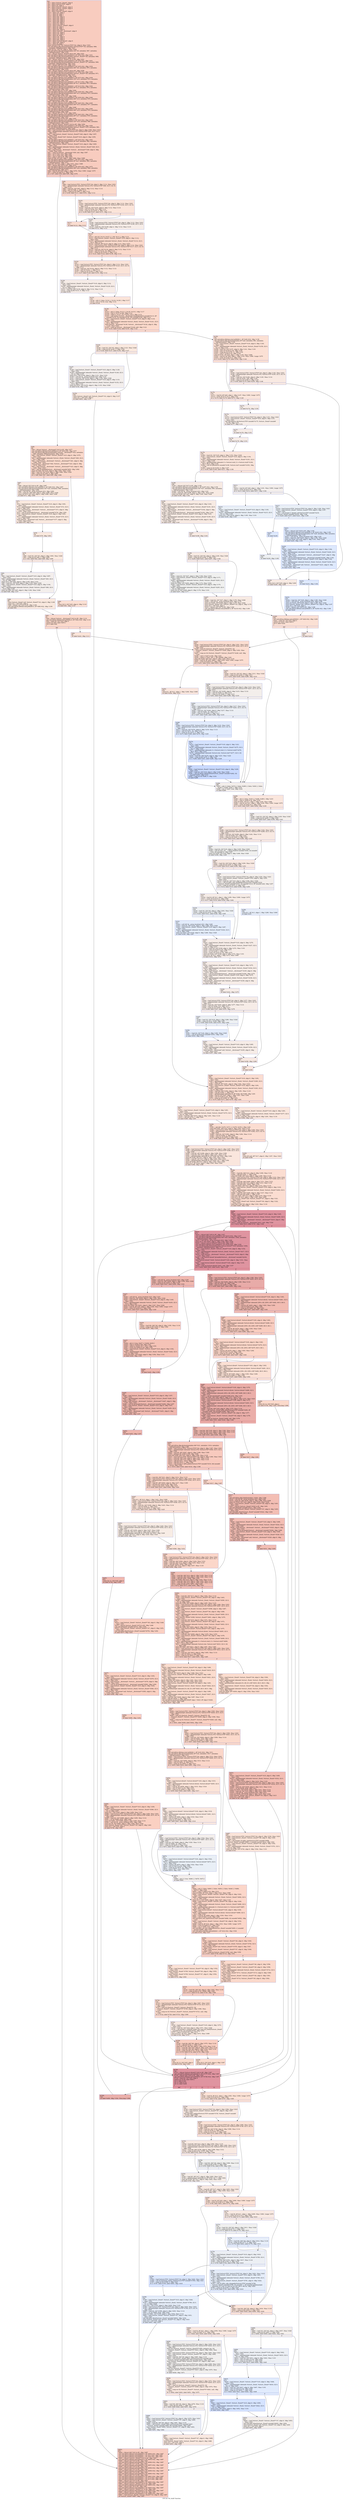 digraph "CFG for 'fts_build' function" {
	label="CFG for 'fts_build' function";

	Node0x21cf020 [shape=record,color="#3d50c3ff", style=filled, fillcolor="#f08b6e70",label="{%2:\l  %3 = alloca %struct._ftsent*, align 8\l  %4 = alloca %struct.FTS*, align 8\l  %5 = alloca i32, align 4\l  %6 = alloca %struct._ftsent*, align 8\l  %7 = alloca %struct._ftsent*, align 8\l  %8 = alloca i64, align 8\l  %9 = alloca %struct._ftsent*, align 8\l  %10 = alloca i32, align 4\l  %11 = alloca i8, align 1\l  %12 = alloca i8, align 1\l  %13 = alloca i64, align 8\l  %14 = alloca i64, align 8\l  %15 = alloca i64, align 8\l  %16 = alloca i64, align 8\l  %17 = alloca i8*, align 8\l  %18 = alloca i32, align 4\l  %19 = alloca %struct._ftsent*, align 8\l  %20 = alloca i8, align 1\l  %21 = alloca i8, align 1\l  %22 = alloca i64, align 8\l  %23 = alloca %struct.__dirstream*, align 8\l  %24 = alloca i32, align 4\l  %25 = alloca i32, align 4\l  %26 = alloca i8, align 1\l  %27 = alloca i32, align 4\l  %28 = alloca i32, align 4\l  %29 = alloca i64, align 8\l  %30 = alloca %struct.dirent*, align 8\l  %31 = alloca i64, align 8\l  %32 = alloca i8, align 1\l  store %struct.FTS* %0, %struct.FTS** %4, align 8, !tbaa !1023\l  call void @llvm.dbg.declare(metadata %struct.FTS** %4, metadata !966,\l... metadata !DIExpression()), !dbg !1027\l  store i32 %1, i32* %5, align 4, !tbaa !1028\l  call void @llvm.dbg.declare(metadata i32* %5, metadata !967, metadata\l... !DIExpression()), !dbg !1030\l  %33 = bitcast %struct._ftsent** %6 to i8*, !dbg !1031\l  call void @llvm.lifetime.start.p0i8(i64 8, i8* %33) #22, !dbg !1031\l  call void @llvm.dbg.declare(metadata %struct._ftsent** %6, metadata !968,\l... metadata !DIExpression()), !dbg !1032\l  %34 = bitcast %struct._ftsent** %7 to i8*, !dbg !1031\l  call void @llvm.lifetime.start.p0i8(i64 8, i8* %34) #22, !dbg !1031\l  call void @llvm.dbg.declare(metadata %struct._ftsent** %7, metadata !969,\l... metadata !DIExpression()), !dbg !1033\l  %35 = bitcast i64* %8 to i8*, !dbg !1034\l  call void @llvm.lifetime.start.p0i8(i64 8, i8* %35) #22, !dbg !1034\l  call void @llvm.dbg.declare(metadata i64* %8, metadata !970, metadata\l... !DIExpression()), !dbg !1035\l  %36 = bitcast %struct._ftsent** %9 to i8*, !dbg !1036\l  call void @llvm.lifetime.start.p0i8(i64 8, i8* %36) #22, !dbg !1036\l  call void @llvm.dbg.declare(metadata %struct._ftsent** %9, metadata !971,\l... metadata !DIExpression()), !dbg !1037\l  %37 = bitcast i32* %10 to i8*, !dbg !1038\l  call void @llvm.lifetime.start.p0i8(i64 4, i8* %37) #22, !dbg !1038\l  call void @llvm.dbg.declare(metadata i32* %10, metadata !972, metadata\l... !DIExpression()), !dbg !1039\l  call void @llvm.lifetime.start.p0i8(i64 1, i8* %11) #22, !dbg !1040\l  call void @llvm.dbg.declare(metadata i8* %11, metadata !973, metadata\l... !DIExpression()), !dbg !1041\l  call void @llvm.lifetime.start.p0i8(i64 1, i8* %12) #22, !dbg !1042\l  call void @llvm.dbg.declare(metadata i8* %12, metadata !974, metadata\l... !DIExpression()), !dbg !1043\l  %38 = bitcast i64* %13 to i8*, !dbg !1044\l  call void @llvm.lifetime.start.p0i8(i64 8, i8* %38) #22, !dbg !1044\l  call void @llvm.dbg.declare(metadata i64* %13, metadata !975, metadata\l... !DIExpression()), !dbg !1045\l  %39 = bitcast i64* %14 to i8*, !dbg !1046\l  call void @llvm.lifetime.start.p0i8(i64 8, i8* %39) #22, !dbg !1046\l  call void @llvm.dbg.declare(metadata i64* %14, metadata !976, metadata\l... !DIExpression()), !dbg !1047\l  %40 = bitcast i64* %15 to i8*, !dbg !1046\l  call void @llvm.lifetime.start.p0i8(i64 8, i8* %40) #22, !dbg !1046\l  call void @llvm.dbg.declare(metadata i64* %15, metadata !977, metadata\l... !DIExpression()), !dbg !1048\l  %41 = bitcast i64* %16 to i8*, !dbg !1046\l  call void @llvm.lifetime.start.p0i8(i64 8, i8* %41) #22, !dbg !1046\l  call void @llvm.dbg.declare(metadata i64* %16, metadata !978, metadata\l... !DIExpression()), !dbg !1049\l  %42 = bitcast i8** %17 to i8*, !dbg !1050\l  call void @llvm.lifetime.start.p0i8(i64 8, i8* %42) #22, !dbg !1050\l  call void @llvm.dbg.declare(metadata i8** %17, metadata !979, metadata\l... !DIExpression()), !dbg !1051\l  %43 = bitcast i32* %18 to i8*, !dbg !1052\l  call void @llvm.lifetime.start.p0i8(i64 4, i8* %43) #22, !dbg !1052\l  call void @llvm.dbg.declare(metadata i32* %18, metadata !980, metadata\l... !DIExpression()), !dbg !1053\l  %44 = bitcast %struct._ftsent** %19 to i8*, !dbg !1054\l  call void @llvm.lifetime.start.p0i8(i64 8, i8* %44) #22, !dbg !1054\l  call void @llvm.dbg.declare(metadata %struct._ftsent** %19, metadata !981,\l... metadata !DIExpression()), !dbg !1055\l  %45 = load %struct.FTS*, %struct.FTS** %4, align 8, !dbg !1056, !tbaa !1023\l  %46 = getelementptr inbounds %struct.FTS, %struct.FTS* %45, i32 0, i32 0,\l... !dbg !1057\l  %47 = load %struct._ftsent*, %struct._ftsent** %46, align 8, !dbg !1057,\l... !tbaa !1058\l  store %struct._ftsent* %47, %struct._ftsent** %19, align 8, !dbg !1055,\l... !tbaa !1023\l  call void @llvm.lifetime.start.p0i8(i64 1, i8* %20) #22, !dbg !1063\l  call void @llvm.dbg.declare(metadata i8* %20, metadata !982, metadata\l... !DIExpression()), !dbg !1064\l  %48 = load %struct._ftsent*, %struct._ftsent** %19, align 8, !dbg !1065,\l... !tbaa !1023\l  %49 = getelementptr inbounds %struct._ftsent, %struct._ftsent* %48, i32 0,\l... i32 3, !dbg !1066\l  %50 = load %struct.__dirstream*, %struct.__dirstream** %49, align 8, !dbg\l... !1066, !tbaa !1023\l  %51 = icmp ne %struct.__dirstream* %50, null, !dbg !1067\l  %52 = xor i1 %51, true, !dbg !1067\l  %53 = xor i1 %52, true, !dbg !1068\l  %54 = zext i1 %53 to i8, !dbg !1064\l  store i8 %54, i8* %20, align 1, !dbg !1064, !tbaa !1069\l  call void @llvm.lifetime.start.p0i8(i64 1, i8* %21) #22, !dbg !1070\l  call void @llvm.dbg.declare(metadata i8* %21, metadata !983, metadata\l... !DIExpression()), !dbg !1071\l  store i8 0, i8* %21, align 1, !dbg !1071, !tbaa !1069\l  %55 = bitcast i64* %22 to i8*, !dbg !1072\l  call void @llvm.lifetime.start.p0i8(i64 8, i8* %55) #22, !dbg !1072\l  call void @llvm.dbg.declare(metadata i64* %22, metadata !984, metadata\l... !DIExpression()), !dbg !1073\l  %56 = load i8, i8* %20, align 1, !dbg !1074, !tbaa !1069, !range !1075\l  %57 = trunc i8 %56 to i1, !dbg !1074\l  br i1 %57, label %58, label %95, !dbg !1076\l|{<s0>T|<s1>F}}"];
	Node0x21cf020:s0 -> Node0x21cf650;
	Node0x21cf020:s1 -> Node0x21cf970;
	Node0x21cf650 [shape=record,color="#3d50c3ff", style=filled, fillcolor="#f7a88970",label="{%58:\l58:                                               \l  %59 = bitcast %struct.__dirstream** %23 to i8*, !dbg !1077\l  call void @llvm.lifetime.start.p0i8(i64 8, i8* %59) #22, !dbg !1077\l  call void @llvm.dbg.declare(metadata %struct.__dirstream** %23, metadata\l... !985, metadata !DIExpression()), !dbg !1078\l  %60 = load %struct._ftsent*, %struct._ftsent** %19, align 8, !dbg !1079,\l... !tbaa !1023\l  %61 = getelementptr inbounds %struct._ftsent, %struct._ftsent* %60, i32 0,\l... i32 3, !dbg !1080\l  %62 = load %struct.__dirstream*, %struct.__dirstream** %61, align 8, !dbg\l... !1080, !tbaa !1023\l  store %struct.__dirstream* %62, %struct.__dirstream** %23, align 8, !dbg\l... !1078, !tbaa !1023\l  %63 = load %struct.__dirstream*, %struct.__dirstream** %23, align 8, !dbg\l... !1081, !tbaa !1023\l  %64 = call i32 @dirfd(%struct.__dirstream* noundef %63), !dbg !1082\l  store i32 %64, i32* %18, align 4, !dbg !1083, !tbaa !1028\l  %65 = load i32, i32* %18, align 4, !dbg !1084, !tbaa !1028\l  %66 = icmp slt i32 %65, 0, !dbg !1085\l  br i1 %66, label %67, label %90, !dbg !1086\l|{<s0>T|<s1>F}}"];
	Node0x21cf650:s0 -> Node0x21cf6a0;
	Node0x21cf650:s1 -> Node0x21cf880;
	Node0x21cf6a0 [shape=record,color="#3d50c3ff", style=filled, fillcolor="#f2cab570",label="{%67:\l67:                                               \l  %68 = bitcast i32* %24 to i8*, !dbg !1087\l  call void @llvm.lifetime.start.p0i8(i64 4, i8* %68) #22, !dbg !1087\l  call void @llvm.dbg.declare(metadata i32* %24, metadata !988, metadata\l... !DIExpression()), !dbg !1088\l  %69 = call i32* @__errno_location() #23, !dbg !1089\l  %70 = load i32, i32* %69, align 4, !dbg !1089, !tbaa !1028\l  store i32 %70, i32* %24, align 4, !dbg !1088, !tbaa !1028\l  br label %71, !dbg !1090\l}"];
	Node0x21cf6a0 -> Node0x21cf6f0;
	Node0x21cf6f0 [shape=record,color="#3d50c3ff", style=filled, fillcolor="#f2cab570",label="{%71:\l71:                                               \l  %72 = load %struct._ftsent*, %struct._ftsent** %19, align 8, !dbg !1091,\l... !tbaa !1023\l  %73 = getelementptr inbounds %struct._ftsent, %struct._ftsent* %72, i32 0,\l... i32 3, !dbg !1091\l  %74 = load %struct.__dirstream*, %struct.__dirstream** %73, align 8, !dbg\l... !1091, !tbaa !1023\l  %75 = call i32 @closedir(%struct.__dirstream* noundef %74), !dbg !1091\l  %76 = load %struct._ftsent*, %struct._ftsent** %19, align 8, !dbg !1091,\l... !tbaa !1023\l  %77 = getelementptr inbounds %struct._ftsent, %struct._ftsent* %76, i32 0,\l... i32 3, !dbg !1091\l  store %struct.__dirstream* null, %struct.__dirstream** %77, align 8, !dbg\l... !1091, !tbaa !1023\l  br label %78, !dbg !1091\l}"];
	Node0x21cf6f0 -> Node0x21cf740;
	Node0x21cf740 [shape=record,color="#3d50c3ff", style=filled, fillcolor="#f2cab570",label="{%78:\l78:                                               \l  br label %79, !dbg !1091\l}"];
	Node0x21cf740 -> Node0x21cf790;
	Node0x21cf790 [shape=record,color="#3d50c3ff", style=filled, fillcolor="#f2cab570",label="{%79:\l79:                                               \l  %80 = load i32, i32* %5, align 4, !dbg !1093, !tbaa !1028\l  %81 = icmp eq i32 %80, 3, !dbg !1095\l  br i1 %81, label %82, label %88, !dbg !1096\l|{<s0>T|<s1>F}}"];
	Node0x21cf790:s0 -> Node0x21cf7e0;
	Node0x21cf790:s1 -> Node0x21cf830;
	Node0x21cf7e0 [shape=record,color="#3d50c3ff", style=filled, fillcolor="#e3d9d370",label="{%82:\l82:                                               \l  %83 = load %struct._ftsent*, %struct._ftsent** %19, align 8, !dbg !1097,\l... !tbaa !1023\l  %84 = getelementptr inbounds %struct._ftsent, %struct._ftsent* %83, i32 0,\l... i32 14, !dbg !1099\l  store i16 4, i16* %84, align 8, !dbg !1100, !tbaa !1101\l  %85 = load i32, i32* %24, align 4, !dbg !1103, !tbaa !1028\l  %86 = load %struct._ftsent*, %struct._ftsent** %19, align 8, !dbg !1104,\l... !tbaa !1023\l  %87 = getelementptr inbounds %struct._ftsent, %struct._ftsent* %86, i32 0,\l... i32 8, !dbg !1105\l  store i32 %85, i32* %87, align 8, !dbg !1106, !tbaa !1028\l  br label %88, !dbg !1107\l}"];
	Node0x21cf7e0 -> Node0x21cf830;
	Node0x21cf830 [shape=record,color="#3d50c3ff", style=filled, fillcolor="#f2cab570",label="{%88:\l88:                                               \l  store %struct._ftsent* null, %struct._ftsent** %3, align 8, !dbg !1108\l  store i32 1, i32* %25, align 4\l  %89 = bitcast i32* %24 to i8*, !dbg !1109\l  call void @llvm.lifetime.end.p0i8(i64 4, i8* %89) #22, !dbg !1109\l  br label %91\l}"];
	Node0x21cf830 -> Node0x21cf8d0;
	Node0x21cf880 [shape=record,color="#3d50c3ff", style=filled, fillcolor="#f7b99e70",label="{%90:\l90:                                               \l  store i32 0, i32* %25, align 4, !dbg !1110\l  br label %91, !dbg !1110\l}"];
	Node0x21cf880 -> Node0x21cf8d0;
	Node0x21cf8d0 [shape=record,color="#3d50c3ff", style=filled, fillcolor="#f7a88970",label="{%91:\l91:                                               \l  %92 = bitcast %struct.__dirstream** %23 to i8*, !dbg !1110\l  call void @llvm.lifetime.end.p0i8(i64 8, i8* %92) #22, !dbg !1110\l  %93 = load i32, i32* %25, align 4\l  switch i32 %93, label %853 [\l    i32 0, label %94\l  ]\l|{<s0>def|<s1>0}}"];
	Node0x21cf8d0:s0 -> Node0x21d2b20;
	Node0x21cf8d0:s1 -> Node0x21cf920;
	Node0x21cf920 [shape=record,color="#3d50c3ff", style=filled, fillcolor="#f5c1a970",label="{%94:\l94:                                               \l  br label %243, !dbg !1111\l}"];
	Node0x21cf920 -> Node0x21d0550;
	Node0x21cf970 [shape=record,color="#3d50c3ff", style=filled, fillcolor="#f7a88970",label="{%95:\l95:                                               \l  %96 = load %struct.FTS*, %struct.FTS** %4, align 8, !dbg !1112, !tbaa !1023\l  %97 = getelementptr inbounds %struct.FTS, %struct.FTS* %96, i32 0, i32 10,\l... !dbg !1112\l  %98 = load i32, i32* %97, align 8, !dbg !1112, !tbaa !1114\l  %99 = and i32 %98, 4, !dbg !1112\l  %100 = icmp ne i32 %99, 0, !dbg !1112\l  br i1 %100, label %111, label %101, !dbg !1112\l|{<s0>T|<s1>F}}"];
	Node0x21cf970:s0 -> Node0x21cfa60;
	Node0x21cf970:s1 -> Node0x21cf9c0;
	Node0x21cf9c0 [shape=record,color="#3d50c3ff", style=filled, fillcolor="#f5c1a970",label="{%101:\l101:                                              \l  %102 = load %struct.FTS*, %struct.FTS** %4, align 8, !dbg !1112, !tbaa !1023\l  %103 = getelementptr inbounds %struct.FTS, %struct.FTS* %102, i32 0, i32 10,\l... !dbg !1112\l  %104 = load i32, i32* %103, align 8, !dbg !1112, !tbaa !1114\l  %105 = and i32 %104, 512, !dbg !1112\l  %106 = icmp ne i32 %105, 0, !dbg !1112\l  br i1 %106, label %107, label %111, !dbg !1112\l|{<s0>T|<s1>F}}"];
	Node0x21cf9c0:s0 -> Node0x21cfa10;
	Node0x21cf9c0:s1 -> Node0x21cfa60;
	Node0x21cfa10 [shape=record,color="#3d50c3ff", style=filled, fillcolor="#ead5c970",label="{%107:\l107:                                              \l  %108 = load %struct.FTS*, %struct.FTS** %4, align 8, !dbg !1112, !tbaa !1023\l  %109 = getelementptr inbounds %struct.FTS, %struct.FTS* %108, i32 0, i32 6,\l... !dbg !1112\l  %110 = load i32, i32* %109, align 4, !dbg !1112, !tbaa !1115\l  br label %112, !dbg !1112\l}"];
	Node0x21cfa10 -> Node0x21cfab0;
	Node0x21cfa60 [shape=record,color="#3d50c3ff", style=filled, fillcolor="#f7b39670",label="{%111:\l111:                                              \l  br label %112, !dbg !1112\l}"];
	Node0x21cfa60 -> Node0x21cfab0;
	Node0x21cfab0 [shape=record,color="#3d50c3ff", style=filled, fillcolor="#f7a88970",label="{%112:\l112:                                              \l  %113 = phi i32 [ %110, %107 ], [ -100, %111 ], !dbg !1112\l  %114 = load %struct._ftsent*, %struct._ftsent** %19, align 8, !dbg !1112,\l... !tbaa !1023\l  %115 = getelementptr inbounds %struct._ftsent, %struct._ftsent* %114, i32 0,\l... i32 6, !dbg !1112\l  %116 = load i8*, i8** %115, align 8, !dbg !1112, !tbaa !1023\l  %117 = load %struct.FTS*, %struct.FTS** %4, align 8, !dbg !1112, !tbaa !1023\l  %118 = getelementptr inbounds %struct.FTS, %struct.FTS* %117, i32 0, i32 10,\l... !dbg !1112\l  %119 = load i32, i32* %118, align 8, !dbg !1112, !tbaa !1114\l  %120 = and i32 %119, 16, !dbg !1112\l  %121 = icmp ne i32 %120, 0, !dbg !1112\l  br i1 %121, label %122, label %136, !dbg !1112\l|{<s0>T|<s1>F}}"];
	Node0x21cfab0:s0 -> Node0x21cfb00;
	Node0x21cfab0:s1 -> Node0x21cfbf0;
	Node0x21cfb00 [shape=record,color="#3d50c3ff", style=filled, fillcolor="#f5c1a970",label="{%122:\l122:                                              \l  %123 = load %struct.FTS*, %struct.FTS** %4, align 8, !dbg !1112, !tbaa !1023\l  %124 = getelementptr inbounds %struct.FTS, %struct.FTS* %123, i32 0, i32 10,\l... !dbg !1112\l  %125 = load i32, i32* %124, align 8, !dbg !1112, !tbaa !1114\l  %126 = and i32 %125, 1, !dbg !1112\l  %127 = icmp ne i32 %126, 0, !dbg !1112\l  br i1 %127, label %128, label %133, !dbg !1112\l|{<s0>T|<s1>F}}"];
	Node0x21cfb00:s0 -> Node0x21cfb50;
	Node0x21cfb00:s1 -> Node0x21cfba0;
	Node0x21cfb50 [shape=record,color="#3d50c3ff", style=filled, fillcolor="#ead5c970",label="{%128:\l128:                                              \l  %129 = load %struct._ftsent*, %struct._ftsent** %19, align 8, !dbg !1112,\l... !tbaa !1023\l  %130 = getelementptr inbounds %struct._ftsent, %struct._ftsent* %129, i32 0,\l... i32 12, !dbg !1112\l  %131 = load i64, i64* %130, align 8, !dbg !1112, !tbaa !1116\l  %132 = icmp eq i64 %131, 0, !dbg !1112\l  br label %133\l}"];
	Node0x21cfb50 -> Node0x21cfba0;
	Node0x21cfba0 [shape=record,color="#3d50c3ff", style=filled, fillcolor="#f5c1a970",label="{%133:\l133:                                              \l  %134 = phi i1 [ false, %122 ], [ %132, %128 ], !dbg !1117\l  %135 = xor i1 %134, true, !dbg !1112\l  br label %136\l}"];
	Node0x21cfba0 -> Node0x21cfbf0;
	Node0x21cfbf0 [shape=record,color="#3d50c3ff", style=filled, fillcolor="#f7a88970",label="{%136:\l136:                                              \l  %137 = phi i1 [ false, %112 ], [ %135, %133 ], !dbg !1117\l  %138 = zext i1 %137 to i64, !dbg !1112\l  %139 = select i1 %137, i32 131072, i32 0, !dbg !1112\l  %140 = call noalias %struct.__dirstream* @opendirat(i32 noundef %113, i8*\l... noundef %116, i32 noundef %139, i32* noundef %18), !dbg !1112\l  %141 = load %struct._ftsent*, %struct._ftsent** %19, align 8, !dbg !1118,\l... !tbaa !1023\l  %142 = getelementptr inbounds %struct._ftsent, %struct._ftsent* %141, i32 0,\l... i32 3, !dbg !1119\l  store %struct.__dirstream* %140, %struct.__dirstream** %142, align 8, !dbg\l... !1120, !tbaa !1023\l  %143 = icmp eq %struct.__dirstream* %140, null, !dbg !1121\l  br i1 %143, label %144, label %155, !dbg !1122\l|{<s0>T|<s1>F}}"];
	Node0x21cfbf0:s0 -> Node0x21cfc40;
	Node0x21cfbf0:s1 -> Node0x21cfd30;
	Node0x21cfc40 [shape=record,color="#3d50c3ff", style=filled, fillcolor="#f2cab570",label="{%144:\l144:                                              \l  %145 = load i32, i32* %5, align 4, !dbg !1123, !tbaa !1028\l  %146 = icmp eq i32 %145, 3, !dbg !1126\l  br i1 %146, label %147, label %154, !dbg !1127\l|{<s0>T|<s1>F}}"];
	Node0x21cfc40:s0 -> Node0x21cfc90;
	Node0x21cfc40:s1 -> Node0x21cfce0;
	Node0x21cfc90 [shape=record,color="#3d50c3ff", style=filled, fillcolor="#e3d9d370",label="{%147:\l147:                                              \l  %148 = load %struct._ftsent*, %struct._ftsent** %19, align 8, !dbg !1128,\l... !tbaa !1023\l  %149 = getelementptr inbounds %struct._ftsent, %struct._ftsent* %148, i32 0,\l... i32 14, !dbg !1130\l  store i16 4, i16* %149, align 8, !dbg !1131, !tbaa !1101\l  %150 = call i32* @__errno_location() #23, !dbg !1132\l  %151 = load i32, i32* %150, align 4, !dbg !1132, !tbaa !1028\l  %152 = load %struct._ftsent*, %struct._ftsent** %19, align 8, !dbg !1133,\l... !tbaa !1023\l  %153 = getelementptr inbounds %struct._ftsent, %struct._ftsent* %152, i32 0,\l... i32 8, !dbg !1134\l  store i32 %151, i32* %153, align 8, !dbg !1135, !tbaa !1028\l  br label %154, !dbg !1136\l}"];
	Node0x21cfc90 -> Node0x21cfce0;
	Node0x21cfce0 [shape=record,color="#3d50c3ff", style=filled, fillcolor="#f2cab570",label="{%154:\l154:                                              \l  store %struct._ftsent* null, %struct._ftsent** %3, align 8, !dbg !1137\l  store i32 1, i32* %25, align 4\l  br label %853, !dbg !1137\l}"];
	Node0x21cfce0 -> Node0x21d2b20;
	Node0x21cfd30 [shape=record,color="#3d50c3ff", style=filled, fillcolor="#f7b99e70",label="{%155:\l155:                                              \l  call void @llvm.lifetime.start.p0i8(i64 1, i8* %26) #22, !dbg !1138\l  call void @llvm.dbg.declare(metadata i8* %26, metadata !991, metadata\l... !DIExpression()), !dbg !1139\l  %156 = load %struct._ftsent*, %struct._ftsent** %19, align 8, !dbg !1140,\l... !tbaa !1023\l  %157 = getelementptr inbounds %struct._ftsent, %struct._ftsent* %156, i32 0,\l... i32 14, !dbg !1141\l  %158 = load i16, i16* %157, align 8, !dbg !1141, !tbaa !1101\l  %159 = zext i16 %158 to i32, !dbg !1140\l  %160 = icmp eq i32 %159, 11, !dbg !1142\l  %161 = zext i1 %160 to i8, !dbg !1139\l  store i8 %161, i8* %26, align 1, !dbg !1139, !tbaa !1069\l  %162 = load i8, i8* %26, align 1, !dbg !1143, !tbaa !1069, !range !1075\l  %163 = trunc i8 %162 to i1, !dbg !1143\l  br i1 %163, label %170, label %164, !dbg !1144\l|{<s0>T|<s1>F}}"];
	Node0x21cfd30:s0 -> Node0x21cfdd0;
	Node0x21cfd30:s1 -> Node0x21cfd80;
	Node0x21cfd80 [shape=record,color="#3d50c3ff", style=filled, fillcolor="#efcebd70",label="{%164:\l164:                                              \l  %165 = load %struct.FTS*, %struct.FTS** %4, align 8, !dbg !1145, !tbaa !1023\l  %166 = getelementptr inbounds %struct.FTS, %struct.FTS* %165, i32 0, i32 10,\l... !dbg !1145\l  %167 = load i32, i32* %166, align 8, !dbg !1145, !tbaa !1114\l  %168 = and i32 %167, 256, !dbg !1145\l  %169 = icmp ne i32 %168, 0, !dbg !1145\l  br i1 %169, label %170, label %239, !dbg !1146\l|{<s0>T|<s1>F}}"];
	Node0x21cfd80:s0 -> Node0x21cfdd0;
	Node0x21cfd80:s1 -> Node0x21d0460;
	Node0x21cfdd0 [shape=record,color="#3d50c3ff", style=filled, fillcolor="#f4c5ad70",label="{%170:\l170:                                              \l  %171 = load i8, i8* %26, align 1, !dbg !1147, !tbaa !1069, !range !1075\l  %172 = trunc i8 %171 to i1, !dbg !1147\l  br i1 %172, label %179, label %173, !dbg !1149\l|{<s0>T|<s1>F}}"];
	Node0x21cfdd0:s0 -> Node0x21cff60;
	Node0x21cfdd0:s1 -> Node0x21cfe20;
	Node0x21cfe20 [shape=record,color="#3d50c3ff", style=filled, fillcolor="#ead5c970",label="{%173:\l173:                                              \l  br label %174, !dbg !1150\l}"];
	Node0x21cfe20 -> Node0x21cfe70;
	Node0x21cfe70 [shape=record,color="#3d50c3ff", style=filled, fillcolor="#ead5c970",label="{%174:\l174:                                              \l  %175 = load %struct.FTS*, %struct.FTS** %4, align 8, !dbg !1151, !tbaa !1023\l  %176 = load %struct._ftsent*, %struct._ftsent** %19, align 8, !dbg !1151,\l... !tbaa !1023\l  call void @leave_dir(%struct.FTS* noundef %175, %struct._ftsent* noundef\l... %176), !dbg !1151\l  br label %177, !dbg !1151\l}"];
	Node0x21cfe70 -> Node0x21cfec0;
	Node0x21cfec0 [shape=record,color="#3d50c3ff", style=filled, fillcolor="#ead5c970",label="{%177:\l177:                                              \l  br label %178, !dbg !1151\l}"];
	Node0x21cfec0 -> Node0x21cff10;
	Node0x21cff10 [shape=record,color="#3d50c3ff", style=filled, fillcolor="#ead5c970",label="{%178:\l178:                                              \l  br label %179, !dbg !1151\l}"];
	Node0x21cff10 -> Node0x21cff60;
	Node0x21cff60 [shape=record,color="#3d50c3ff", style=filled, fillcolor="#f4c5ad70",label="{%179:\l179:                                              \l  %180 = load i32, i32* %18, align 4, !dbg !1153, !tbaa !1028\l  %181 = load %struct._ftsent*, %struct._ftsent** %19, align 8, !dbg !1154,\l... !tbaa !1023\l  %182 = getelementptr inbounds %struct._ftsent, %struct._ftsent* %181, i32 0,\l... i32 17, !dbg !1155\l  %183 = getelementptr inbounds [1 x %struct.stat], [1 x %struct.stat]* %182,\l... i64 0, i64 0, !dbg !1154\l  %184 = call i32 @fstat(i32 noundef %180, %struct.stat* noundef %183), !dbg\l... !1156\l  %185 = icmp ne i32 %184, 0, !dbg !1157\l  br i1 %185, label %186, label %211, !dbg !1158\l|{<s0>T|<s1>F}}"];
	Node0x21cff60:s0 -> Node0x21cffb0;
	Node0x21cff60:s1 -> Node0x21d0190;
	Node0x21cffb0 [shape=record,color="#3d50c3ff", style=filled, fillcolor="#eed0c070",label="{%186:\l186:                                              \l  %187 = bitcast i32* %27 to i8*, !dbg !1159\l  call void @llvm.lifetime.start.p0i8(i64 4, i8* %187) #22, !dbg !1159\l  call void @llvm.dbg.declare(metadata i32* %27, metadata !993, metadata\l... !DIExpression()), !dbg !1160\l  %188 = call i32* @__errno_location() #23, !dbg !1161\l  %189 = load i32, i32* %188, align 4, !dbg !1161, !tbaa !1028\l  store i32 %189, i32* %27, align 4, !dbg !1160, !tbaa !1028\l  br label %190, !dbg !1162\l}"];
	Node0x21cffb0 -> Node0x21d0000;
	Node0x21d0000 [shape=record,color="#3d50c3ff", style=filled, fillcolor="#eed0c070",label="{%190:\l190:                                              \l  %191 = load %struct._ftsent*, %struct._ftsent** %19, align 8, !dbg !1163,\l... !tbaa !1023\l  %192 = getelementptr inbounds %struct._ftsent, %struct._ftsent* %191, i32 0,\l... i32 3, !dbg !1163\l  %193 = load %struct.__dirstream*, %struct.__dirstream** %192, align 8, !dbg\l... !1163, !tbaa !1023\l  %194 = call i32 @closedir(%struct.__dirstream* noundef %193), !dbg !1163\l  %195 = load %struct._ftsent*, %struct._ftsent** %19, align 8, !dbg !1163,\l... !tbaa !1023\l  %196 = getelementptr inbounds %struct._ftsent, %struct._ftsent* %195, i32 0,\l... i32 3, !dbg !1163\l  store %struct.__dirstream* null, %struct.__dirstream** %196, align 8, !dbg\l... !1163, !tbaa !1023\l  br label %197, !dbg !1163\l}"];
	Node0x21d0000 -> Node0x21d0050;
	Node0x21d0050 [shape=record,color="#3d50c3ff", style=filled, fillcolor="#eed0c070",label="{%197:\l197:                                              \l  br label %198, !dbg !1163\l}"];
	Node0x21d0050 -> Node0x21d00a0;
	Node0x21d00a0 [shape=record,color="#3d50c3ff", style=filled, fillcolor="#eed0c070",label="{%198:\l198:                                              \l  %199 = load i32, i32* %5, align 4, !dbg !1165, !tbaa !1028\l  %200 = icmp eq i32 %199, 3, !dbg !1167\l  br i1 %200, label %201, label %207, !dbg !1168\l|{<s0>T|<s1>F}}"];
	Node0x21d00a0:s0 -> Node0x21d00f0;
	Node0x21d00a0:s1 -> Node0x21d0140;
	Node0x21d00f0 [shape=record,color="#3d50c3ff", style=filled, fillcolor="#dedcdb70",label="{%201:\l201:                                              \l  %202 = load i32, i32* %27, align 4, !dbg !1169, !tbaa !1028\l  %203 = load %struct._ftsent*, %struct._ftsent** %19, align 8, !dbg !1171,\l... !tbaa !1023\l  %204 = getelementptr inbounds %struct._ftsent, %struct._ftsent* %203, i32 0,\l... i32 8, !dbg !1172\l  store i32 %202, i32* %204, align 8, !dbg !1173, !tbaa !1028\l  %205 = load %struct._ftsent*, %struct._ftsent** %19, align 8, !dbg !1174,\l... !tbaa !1023\l  %206 = getelementptr inbounds %struct._ftsent, %struct._ftsent* %205, i32 0,\l... i32 14, !dbg !1175\l  store i16 10, i16* %206, align 8, !dbg !1176, !tbaa !1101\l  br label %207, !dbg !1177\l}"];
	Node0x21d00f0 -> Node0x21d0140;
	Node0x21d0140 [shape=record,color="#3d50c3ff", style=filled, fillcolor="#eed0c070",label="{%207:\l207:                                              \l  %208 = load i32, i32* %27, align 4, !dbg !1178, !tbaa !1028\l  %209 = call i32* @__errno_location() #23, !dbg !1178\l  store i32 %208, i32* %209, align 4, !dbg !1178, !tbaa !1028\l  store %struct._ftsent* null, %struct._ftsent** %3, align 8, !dbg !1179\l  store i32 1, i32* %25, align 4\l  %210 = bitcast i32* %27 to i8*, !dbg !1180\l  call void @llvm.lifetime.end.p0i8(i64 4, i8* %210) #22, !dbg !1180\l  br label %240\l}"];
	Node0x21d0140 -> Node0x21d04b0;
	Node0x21d0190 [shape=record,color="#3d50c3ff", style=filled, fillcolor="#e3d9d370",label="{%211:\l211:                                              \l  %212 = load i8, i8* %26, align 1, !dbg !1181, !tbaa !1069, !range !1075\l  %213 = trunc i8 %212 to i1, !dbg !1181\l  br i1 %213, label %214, label %217, !dbg !1182\l|{<s0>T|<s1>F}}"];
	Node0x21d0190:s0 -> Node0x21d01e0;
	Node0x21d0190:s1 -> Node0x21d0230;
	Node0x21d01e0 [shape=record,color="#3d50c3ff", style=filled, fillcolor="#cedaeb70",label="{%214:\l214:                                              \l  %215 = load %struct._ftsent*, %struct._ftsent** %19, align 8, !dbg !1183,\l... !tbaa !1023\l  %216 = getelementptr inbounds %struct._ftsent, %struct._ftsent* %215, i32 0,\l... i32 14, !dbg !1184\l  store i16 1, i16* %216, align 8, !dbg !1185, !tbaa !1101\l  br label %238, !dbg !1183\l}"];
	Node0x21d01e0 -> Node0x21d0410;
	Node0x21d0230 [shape=record,color="#3d50c3ff", style=filled, fillcolor="#cedaeb70",label="{%217:\l217:                                              \l  %218 = load %struct.FTS*, %struct.FTS** %4, align 8, !dbg !1186, !tbaa !1023\l  %219 = load %struct._ftsent*, %struct._ftsent** %19, align 8, !dbg !1187,\l... !tbaa !1023\l  %220 = call zeroext i1 @enter_dir(%struct.FTS* noundef %218,\l... %struct._ftsent* noundef %219), !dbg !1188\l  br i1 %220, label %237, label %221, !dbg !1189\l|{<s0>T|<s1>F}}"];
	Node0x21d0230:s0 -> Node0x21d03c0;
	Node0x21d0230:s1 -> Node0x21d0280;
	Node0x21d0280 [shape=record,color="#3d50c3ff", style=filled, fillcolor="#b5cdfa70",label="{%221:\l221:                                              \l  %222 = bitcast i32* %28 to i8*, !dbg !1190\l  call void @llvm.lifetime.start.p0i8(i64 4, i8* %222) #22, !dbg !1190\l  call void @llvm.dbg.declare(metadata i32* %28, metadata !998, metadata\l... !DIExpression()), !dbg !1191\l  %223 = call i32* @__errno_location() #23, !dbg !1192\l  %224 = load i32, i32* %223, align 4, !dbg !1192, !tbaa !1028\l  store i32 %224, i32* %28, align 4, !dbg !1191, !tbaa !1028\l  br label %225, !dbg !1193\l}"];
	Node0x21d0280 -> Node0x21d02d0;
	Node0x21d02d0 [shape=record,color="#3d50c3ff", style=filled, fillcolor="#b5cdfa70",label="{%225:\l225:                                              \l  %226 = load %struct._ftsent*, %struct._ftsent** %19, align 8, !dbg !1194,\l... !tbaa !1023\l  %227 = getelementptr inbounds %struct._ftsent, %struct._ftsent* %226, i32 0,\l... i32 3, !dbg !1194\l  %228 = load %struct.__dirstream*, %struct.__dirstream** %227, align 8, !dbg\l... !1194, !tbaa !1023\l  %229 = call i32 @closedir(%struct.__dirstream* noundef %228), !dbg !1194\l  %230 = load %struct._ftsent*, %struct._ftsent** %19, align 8, !dbg !1194,\l... !tbaa !1023\l  %231 = getelementptr inbounds %struct._ftsent, %struct._ftsent* %230, i32 0,\l... i32 3, !dbg !1194\l  store %struct.__dirstream* null, %struct.__dirstream** %231, align 8, !dbg\l... !1194, !tbaa !1023\l  br label %232, !dbg !1194\l}"];
	Node0x21d02d0 -> Node0x21d0320;
	Node0x21d0320 [shape=record,color="#3d50c3ff", style=filled, fillcolor="#b5cdfa70",label="{%232:\l232:                                              \l  br label %233, !dbg !1194\l}"];
	Node0x21d0320 -> Node0x21d0370;
	Node0x21d0370 [shape=record,color="#3d50c3ff", style=filled, fillcolor="#b5cdfa70",label="{%233:\l233:                                              \l  %234 = load i32, i32* %28, align 4, !dbg !1196, !tbaa !1028\l  %235 = call i32* @__errno_location() #23, !dbg !1196\l  store i32 %234, i32* %235, align 4, !dbg !1196, !tbaa !1028\l  store %struct._ftsent* null, %struct._ftsent** %3, align 8, !dbg !1197\l  store i32 1, i32* %25, align 4\l  %236 = bitcast i32* %28 to i8*, !dbg !1198\l  call void @llvm.lifetime.end.p0i8(i64 4, i8* %236) #22, !dbg !1198\l  br label %240\l}"];
	Node0x21d0370 -> Node0x21d04b0;
	Node0x21d03c0 [shape=record,color="#3d50c3ff", style=filled, fillcolor="#b5cdfa70",label="{%237:\l237:                                              \l  br label %238\l}"];
	Node0x21d03c0 -> Node0x21d0410;
	Node0x21d0410 [shape=record,color="#3d50c3ff", style=filled, fillcolor="#d9dce170",label="{%238:\l238:                                              \l  br label %239, !dbg !1199\l}"];
	Node0x21d0410 -> Node0x21d0460;
	Node0x21d0460 [shape=record,color="#3d50c3ff", style=filled, fillcolor="#eed0c070",label="{%239:\l239:                                              \l  store i32 0, i32* %25, align 4, !dbg !1200\l  br label %240, !dbg !1200\l}"];
	Node0x21d0460 -> Node0x21d04b0;
	Node0x21d04b0 [shape=record,color="#3d50c3ff", style=filled, fillcolor="#f7b99e70",label="{%240:\l240:                                              \l  call void @llvm.lifetime.end.p0i8(i64 1, i8* %26) #22, !dbg !1200\l  %241 = load i32, i32* %25, align 4\l  switch i32 %241, label %853 [\l    i32 0, label %242\l  ]\l|{<s0>def|<s1>0}}"];
	Node0x21d04b0:s0 -> Node0x21d2b20;
	Node0x21d04b0:s1 -> Node0x21d0500;
	Node0x21d0500 [shape=record,color="#3d50c3ff", style=filled, fillcolor="#efcebd70",label="{%242:\l242:                                              \l  br label %243\l}"];
	Node0x21d0500 -> Node0x21d0550;
	Node0x21d0550 [shape=record,color="#3d50c3ff", style=filled, fillcolor="#f7b39670",label="{%243:\l243:                                              \l  %244 = load %struct.FTS*, %struct.FTS** %4, align 8, !dbg !1201, !tbaa !1023\l  %245 = getelementptr inbounds %struct.FTS, %struct.FTS* %244, i32 0, i32 9,\l... !dbg !1202\l  %246 = load i32 (%struct._ftsent**, %struct._ftsent**)*, i32\l... (%struct._ftsent**, %struct._ftsent**)** %245, align 8, !dbg !1202, !tbaa\l... !1203\l  %247 = icmp ne i32 (%struct._ftsent**, %struct._ftsent**)* %246, null, !dbg\l... !1201\l  %248 = zext i1 %247 to i64, !dbg !1201\l  %249 = select i1 %247, i64 -1, i64 100000, !dbg !1201\l  store i64 %249, i64* %22, align 8, !dbg !1204, !tbaa !1116\l  %250 = load i8, i8* %20, align 1, !dbg !1205, !tbaa !1069, !range !1075\l  %251 = trunc i8 %250 to i1, !dbg !1205\l  br i1 %251, label %252, label %253, !dbg !1207\l|{<s0>T|<s1>F}}"];
	Node0x21d0550:s0 -> Node0x21d05a0;
	Node0x21d0550:s1 -> Node0x21d05f0;
	Node0x21d05a0 [shape=record,color="#3d50c3ff", style=filled, fillcolor="#f3c7b170",label="{%252:\l252:                                              \l  store i8 1, i8* %11, align 1, !dbg !1208, !tbaa !1069\l  br label %359, !dbg !1210\l}"];
	Node0x21d05a0 -> Node0x21d0e10;
	Node0x21d05f0 [shape=record,color="#3d50c3ff", style=filled, fillcolor="#f3c7b170",label="{%253:\l253:                                              \l  %254 = load i32, i32* %5, align 4, !dbg !1211, !tbaa !1028\l  %255 = icmp ne i32 %254, 2, !dbg !1213\l  br i1 %255, label %256, label %289, !dbg !1214\l|{<s0>T|<s1>F}}"];
	Node0x21d05f0:s0 -> Node0x21d0640;
	Node0x21d05f0:s1 -> Node0x21d0820;
	Node0x21d0640 [shape=record,color="#3d50c3ff", style=filled, fillcolor="#e5d8d170",label="{%256:\l256:                                              \l  %257 = load %struct.FTS*, %struct.FTS** %4, align 8, !dbg !1215, !tbaa !1023\l  %258 = getelementptr inbounds %struct.FTS, %struct.FTS* %257, i32 0, i32 10,\l... !dbg !1215\l  %259 = load i32, i32* %258, align 8, !dbg !1215, !tbaa !1114\l  %260 = and i32 %259, 8, !dbg !1215\l  %261 = icmp ne i32 %260, 0, !dbg !1215\l  br i1 %261, label %262, label %286, !dbg !1216\l|{<s0>T|<s1>F}}"];
	Node0x21d0640:s0 -> Node0x21d0690;
	Node0x21d0640:s1 -> Node0x21d07d0;
	Node0x21d0690 [shape=record,color="#3d50c3ff", style=filled, fillcolor="#d4dbe670",label="{%262:\l262:                                              \l  %263 = load %struct.FTS*, %struct.FTS** %4, align 8, !dbg !1217, !tbaa !1023\l  %264 = getelementptr inbounds %struct.FTS, %struct.FTS* %263, i32 0, i32 10,\l... !dbg !1217\l  %265 = load i32, i32* %264, align 8, !dbg !1217, !tbaa !1114\l  %266 = and i32 %265, 16, !dbg !1217\l  %267 = icmp ne i32 %266, 0, !dbg !1217\l  br i1 %267, label %268, label %286, !dbg !1218\l|{<s0>T|<s1>F}}"];
	Node0x21d0690:s0 -> Node0x21d06e0;
	Node0x21d0690:s1 -> Node0x21d07d0;
	Node0x21d06e0 [shape=record,color="#3d50c3ff", style=filled, fillcolor="#bbd1f870",label="{%268:\l268:                                              \l  %269 = load %struct.FTS*, %struct.FTS** %4, align 8, !dbg !1219, !tbaa !1023\l  %270 = getelementptr inbounds %struct.FTS, %struct.FTS* %269, i32 0, i32 10,\l... !dbg !1219\l  %271 = load i32, i32* %270, align 8, !dbg !1219, !tbaa !1114\l  %272 = and i32 %271, 32, !dbg !1219\l  %273 = icmp ne i32 %272, 0, !dbg !1219\l  br i1 %273, label %286, label %274, !dbg !1220\l|{<s0>T|<s1>F}}"];
	Node0x21d06e0:s0 -> Node0x21d07d0;
	Node0x21d06e0:s1 -> Node0x21d0730;
	Node0x21d0730 [shape=record,color="#3d50c3ff", style=filled, fillcolor="#a1c0ff70",label="{%274:\l274:                                              \l  %275 = load %struct._ftsent*, %struct._ftsent** %19, align 8, !dbg !1221,\l... !tbaa !1023\l  %276 = getelementptr inbounds %struct._ftsent, %struct._ftsent* %275, i32 0,\l... i32 17, !dbg !1222\l  %277 = getelementptr inbounds [1 x %struct.stat], [1 x %struct.stat]* %276,\l... i64 0, i64 0, !dbg !1223\l  %278 = getelementptr inbounds %struct.stat, %struct.stat* %277, i32 0, i32\l... 2, !dbg !1223\l  %279 = load i64, i64* %278, align 8, !dbg !1223, !tbaa !1224\l  %280 = icmp eq i64 %279, 2, !dbg !1227\l  br i1 %280, label %281, label %286, !dbg !1228\l|{<s0>T|<s1>F}}"];
	Node0x21d0730:s0 -> Node0x21d0780;
	Node0x21d0730:s1 -> Node0x21d07d0;
	Node0x21d0780 [shape=record,color="#3d50c3ff", style=filled, fillcolor="#88abfd70",label="{%281:\l281:                                              \l  %282 = load %struct._ftsent*, %struct._ftsent** %19, align 8, !dbg !1229,\l... !tbaa !1023\l  %283 = load i32, i32* %18, align 4, !dbg !1230, !tbaa !1028\l  %284 = call i32 @leaf_optimization(%struct._ftsent* noundef %282, i32\l... noundef %283), !dbg !1231\l  %285 = icmp ne i32 %284, 0, !dbg !1232\l  br label %286\l}"];
	Node0x21d0780 -> Node0x21d07d0;
	Node0x21d07d0 [shape=record,color="#3d50c3ff", style=filled, fillcolor="#e5d8d170",label="{%286:\l286:                                              \l  %287 = phi i1 [ false, %274 ], [ false, %268 ], [ false, %262 ], [ false,\l... %256 ], [ %285, %281 ], !dbg !1233\l  %288 = xor i1 %287, true, !dbg !1234\l  br label %289\l}"];
	Node0x21d07d0 -> Node0x21d0820;
	Node0x21d0820 [shape=record,color="#3d50c3ff", style=filled, fillcolor="#f3c7b170",label="{%289:\l289:                                              \l  %290 = phi i1 [ false, %253 ], [ %288, %286 ], !dbg !1233\l  %291 = zext i1 %290 to i8, !dbg !1235\l  store i8 %291, i8* %11, align 1, !dbg !1235, !tbaa !1069\l  %292 = load i8, i8* %11, align 1, !dbg !1236, !tbaa !1069, !range !1075\l  %293 = trunc i8 %292 to i1, !dbg !1236\l  br i1 %293, label %297, label %294, !dbg !1238\l|{<s0>T|<s1>F}}"];
	Node0x21d0820:s0 -> Node0x21d08c0;
	Node0x21d0820:s1 -> Node0x21d0870;
	Node0x21d0870 [shape=record,color="#3d50c3ff", style=filled, fillcolor="#e5d8d170",label="{%294:\l294:                                              \l  %295 = load i32, i32* %5, align 4, !dbg !1239, !tbaa !1028\l  %296 = icmp eq i32 %295, 3, !dbg !1240\l  br i1 %296, label %297, label %358, !dbg !1241\l|{<s0>T|<s1>F}}"];
	Node0x21d0870:s0 -> Node0x21d08c0;
	Node0x21d0870:s1 -> Node0x21d0dc0;
	Node0x21d08c0 [shape=record,color="#3d50c3ff", style=filled, fillcolor="#efcebd70",label="{%297:\l297:                                              \l  %298 = load %struct.FTS*, %struct.FTS** %4, align 8, !dbg !1242, !tbaa !1023\l  %299 = getelementptr inbounds %struct.FTS, %struct.FTS* %298, i32 0, i32 10,\l... !dbg !1242\l  %300 = load i32, i32* %299, align 8, !dbg !1242, !tbaa !1114\l  %301 = and i32 %300, 512, !dbg !1242\l  %302 = icmp ne i32 %301, 0, !dbg !1242\l  br i1 %302, label %303, label %306, !dbg !1245\l|{<s0>T|<s1>F}}"];
	Node0x21d08c0:s0 -> Node0x21d0910;
	Node0x21d08c0:s1 -> Node0x21d0960;
	Node0x21d0910 [shape=record,color="#3d50c3ff", style=filled, fillcolor="#dedcdb70",label="{%303:\l303:                                              \l  %304 = load i32, i32* %18, align 4, !dbg !1246, !tbaa !1028\l  %305 = call i32 (i32, i32, ...) @rpl_fcntl(i32 noundef %304, i32 noundef\l... 1030, i32 noundef 3), !dbg !1247\l  store i32 %305, i32* %18, align 4, !dbg !1248, !tbaa !1028\l  br label %306, !dbg !1249\l}"];
	Node0x21d0910 -> Node0x21d0960;
	Node0x21d0960 [shape=record,color="#3d50c3ff", style=filled, fillcolor="#efcebd70",label="{%306:\l306:                                              \l  %307 = load i32, i32* %18, align 4, !dbg !1250, !tbaa !1028\l  %308 = icmp slt i32 %307, 0, !dbg !1252\l  br i1 %308, label %315, label %309, !dbg !1253\l|{<s0>T|<s1>F}}"];
	Node0x21d0960:s0 -> Node0x21d0a00;
	Node0x21d0960:s1 -> Node0x21d09b0;
	Node0x21d09b0 [shape=record,color="#3d50c3ff", style=filled, fillcolor="#e5d8d170",label="{%309:\l309:                                              \l  %310 = load %struct.FTS*, %struct.FTS** %4, align 8, !dbg !1254, !tbaa !1023\l  %311 = load %struct._ftsent*, %struct._ftsent** %19, align 8, !dbg !1255,\l... !tbaa !1023\l  %312 = load i32, i32* %18, align 4, !dbg !1256, !tbaa !1028\l  %313 = call i32 @fts_safe_changedir(%struct.FTS* noundef %310,\l... %struct._ftsent* noundef %311, i32 noundef %312, i8* noundef null), !dbg !1257\l  %314 = icmp ne i32 %313, 0, !dbg !1257\l  br i1 %314, label %315, label %356, !dbg !1258\l|{<s0>T|<s1>F}}"];
	Node0x21d09b0:s0 -> Node0x21d0a00;
	Node0x21d09b0:s1 -> Node0x21d0d20;
	Node0x21d0a00 [shape=record,color="#3d50c3ff", style=filled, fillcolor="#ead5c970",label="{%315:\l315:                                              \l  %316 = load i8, i8* %11, align 1, !dbg !1259, !tbaa !1069, !range !1075\l  %317 = trunc i8 %316 to i1, !dbg !1259\l  br i1 %317, label %318, label %326, !dbg !1262\l|{<s0>T|<s1>F}}"];
	Node0x21d0a00:s0 -> Node0x21d0a50;
	Node0x21d0a00:s1 -> Node0x21d0af0;
	Node0x21d0a50 [shape=record,color="#3d50c3ff", style=filled, fillcolor="#d6dce470",label="{%318:\l318:                                              \l  %319 = load i32, i32* %5, align 4, !dbg !1263, !tbaa !1028\l  %320 = icmp eq i32 %319, 3, !dbg !1264\l  br i1 %320, label %321, label %326, !dbg !1265\l|{<s0>T|<s1>F}}"];
	Node0x21d0a50:s0 -> Node0x21d0aa0;
	Node0x21d0a50:s1 -> Node0x21d0af0;
	Node0x21d0aa0 [shape=record,color="#3d50c3ff", style=filled, fillcolor="#bfd3f670",label="{%321:\l321:                                              \l  %322 = call i32* @__errno_location() #23, !dbg !1266\l  %323 = load i32, i32* %322, align 4, !dbg !1266, !tbaa !1028\l  %324 = load %struct._ftsent*, %struct._ftsent** %19, align 8, !dbg !1267,\l... !tbaa !1023\l  %325 = getelementptr inbounds %struct._ftsent, %struct._ftsent* %324, i32 0,\l... i32 8, !dbg !1268\l  store i32 %323, i32* %325, align 8, !dbg !1269, !tbaa !1028\l  br label %326, !dbg !1267\l}"];
	Node0x21d0aa0 -> Node0x21d0af0;
	Node0x21d0af0 [shape=record,color="#3d50c3ff", style=filled, fillcolor="#ead5c970",label="{%326:\l326:                                              \l  %327 = load %struct._ftsent*, %struct._ftsent** %19, align 8, !dbg !1270,\l... !tbaa !1023\l  %328 = getelementptr inbounds %struct._ftsent, %struct._ftsent* %327, i32 0,\l... i32 15, !dbg !1271\l  %329 = load i16, i16* %328, align 2, !dbg !1272, !tbaa !1101\l  %330 = zext i16 %329 to i32, !dbg !1272\l  %331 = or i32 %330, 1, !dbg !1272\l  %332 = trunc i32 %331 to i16, !dbg !1272\l  store i16 %332, i16* %328, align 2, !dbg !1272, !tbaa !1101\l  store i8 0, i8* %11, align 1, !dbg !1273, !tbaa !1069\l  br label %333, !dbg !1274\l}"];
	Node0x21d0af0 -> Node0x21d0b40;
	Node0x21d0b40 [shape=record,color="#3d50c3ff", style=filled, fillcolor="#ead5c970",label="{%333:\l333:                                              \l  %334 = load %struct._ftsent*, %struct._ftsent** %19, align 8, !dbg !1275,\l... !tbaa !1023\l  %335 = getelementptr inbounds %struct._ftsent, %struct._ftsent* %334, i32 0,\l... i32 3, !dbg !1275\l  %336 = load %struct.__dirstream*, %struct.__dirstream** %335, align 8, !dbg\l... !1275, !tbaa !1023\l  %337 = call i32 @closedir(%struct.__dirstream* noundef %336), !dbg !1275\l  %338 = load %struct._ftsent*, %struct._ftsent** %19, align 8, !dbg !1275,\l... !tbaa !1023\l  %339 = getelementptr inbounds %struct._ftsent, %struct._ftsent* %338, i32 0,\l... i32 3, !dbg !1275\l  store %struct.__dirstream* null, %struct.__dirstream** %339, align 8, !dbg\l... !1275, !tbaa !1023\l  br label %340, !dbg !1275\l}"];
	Node0x21d0b40 -> Node0x21d0b90;
	Node0x21d0b90 [shape=record,color="#3d50c3ff", style=filled, fillcolor="#ead5c970",label="{%340:\l340:                                              \l  br label %341, !dbg !1275\l}"];
	Node0x21d0b90 -> Node0x21d0be0;
	Node0x21d0be0 [shape=record,color="#3d50c3ff", style=filled, fillcolor="#ead5c970",label="{%341:\l341:                                              \l  %342 = load %struct.FTS*, %struct.FTS** %4, align 8, !dbg !1277, !tbaa !1023\l  %343 = getelementptr inbounds %struct.FTS, %struct.FTS* %342, i32 0, i32 10,\l... !dbg !1277\l  %344 = load i32, i32* %343, align 8, !dbg !1277, !tbaa !1114\l  %345 = and i32 %344, 512, !dbg !1277\l  %346 = icmp ne i32 %345, 0, !dbg !1277\l  br i1 %346, label %347, label %353, !dbg !1279\l|{<s0>T|<s1>F}}"];
	Node0x21d0be0:s0 -> Node0x21d0c30;
	Node0x21d0be0:s1 -> Node0x21d0cd0;
	Node0x21d0c30 [shape=record,color="#3d50c3ff", style=filled, fillcolor="#d6dce470",label="{%347:\l347:                                              \l  %348 = load i32, i32* %18, align 4, !dbg !1280, !tbaa !1028\l  %349 = icmp sle i32 0, %348, !dbg !1281\l  br i1 %349, label %350, label %353, !dbg !1282\l|{<s0>T|<s1>F}}"];
	Node0x21d0c30:s0 -> Node0x21d0c80;
	Node0x21d0c30:s1 -> Node0x21d0cd0;
	Node0x21d0c80 [shape=record,color="#3d50c3ff", style=filled, fillcolor="#bfd3f670",label="{%350:\l350:                                              \l  %351 = load i32, i32* %18, align 4, !dbg !1283, !tbaa !1028\l  %352 = call i32 @close(i32 noundef %351), !dbg !1284\l  br label %353, !dbg !1284\l}"];
	Node0x21d0c80 -> Node0x21d0cd0;
	Node0x21d0cd0 [shape=record,color="#3d50c3ff", style=filled, fillcolor="#ead5c970",label="{%353:\l353:                                              \l  %354 = load %struct._ftsent*, %struct._ftsent** %19, align 8, !dbg !1285,\l... !tbaa !1023\l  %355 = getelementptr inbounds %struct._ftsent, %struct._ftsent* %354, i32 0,\l... i32 3, !dbg !1286\l  store %struct.__dirstream* null, %struct.__dirstream** %355, align 8, !dbg\l... !1287, !tbaa !1023\l  br label %357, !dbg !1288\l}"];
	Node0x21d0cd0 -> Node0x21d0d70;
	Node0x21d0d20 [shape=record,color="#3d50c3ff", style=filled, fillcolor="#c7d7f070",label="{%356:\l356:                                              \l  store i8 1, i8* %11, align 1, !dbg !1289, !tbaa !1069\l  br label %357\l}"];
	Node0x21d0d20 -> Node0x21d0d70;
	Node0x21d0d70 [shape=record,color="#3d50c3ff", style=filled, fillcolor="#efcebd70",label="{%357:\l357:                                              \l  br label %358, !dbg !1290\l}"];
	Node0x21d0d70 -> Node0x21d0dc0;
	Node0x21d0dc0 [shape=record,color="#3d50c3ff", style=filled, fillcolor="#f3c7b170",label="{%358:\l358:                                              \l  br label %359\l}"];
	Node0x21d0dc0 -> Node0x21d0e10;
	Node0x21d0e10 [shape=record,color="#3d50c3ff", style=filled, fillcolor="#f7b39670",label="{%359:\l359:                                              \l  %360 = load %struct._ftsent*, %struct._ftsent** %19, align 8, !dbg !1291,\l... !tbaa !1023\l  %361 = getelementptr inbounds %struct._ftsent, %struct._ftsent* %360, i32 0,\l... i32 7, !dbg !1291\l  %362 = load i8*, i8** %361, align 8, !dbg !1291, !tbaa !1023\l  %363 = load %struct._ftsent*, %struct._ftsent** %19, align 8, !dbg !1291,\l... !tbaa !1023\l  %364 = getelementptr inbounds %struct._ftsent, %struct._ftsent* %363, i32 0,\l... i32 10, !dbg !1291\l  %365 = load i64, i64* %364, align 8, !dbg !1291, !tbaa !1116\l  %366 = sub i64 %365, 1, !dbg !1291\l  %367 = getelementptr inbounds i8, i8* %362, i64 %366, !dbg !1291\l  %368 = load i8, i8* %367, align 1, !dbg !1291, !tbaa !1292\l  %369 = sext i8 %368 to i32, !dbg !1291\l  %370 = icmp eq i32 %369, 47, !dbg !1291\l  br i1 %370, label %371, label %376, !dbg !1291\l|{<s0>T|<s1>F}}"];
	Node0x21d0e10:s0 -> Node0x21d0e60;
	Node0x21d0e10:s1 -> Node0x21d0eb0;
	Node0x21d0e60 [shape=record,color="#3d50c3ff", style=filled, fillcolor="#f3c7b170",label="{%371:\l371:                                              \l  %372 = load %struct._ftsent*, %struct._ftsent** %19, align 8, !dbg !1291,\l... !tbaa !1023\l  %373 = getelementptr inbounds %struct._ftsent, %struct._ftsent* %372, i32 0,\l... i32 10, !dbg !1291\l  %374 = load i64, i64* %373, align 8, !dbg !1291, !tbaa !1116\l  %375 = sub i64 %374, 1, !dbg !1291\l  br label %380, !dbg !1291\l}"];
	Node0x21d0e60 -> Node0x21d0f00;
	Node0x21d0eb0 [shape=record,color="#3d50c3ff", style=filled, fillcolor="#f3c7b170",label="{%376:\l376:                                              \l  %377 = load %struct._ftsent*, %struct._ftsent** %19, align 8, !dbg !1291,\l... !tbaa !1023\l  %378 = getelementptr inbounds %struct._ftsent, %struct._ftsent* %377, i32 0,\l... i32 10, !dbg !1291\l  %379 = load i64, i64* %378, align 8, !dbg !1291, !tbaa !1116\l  br label %380, !dbg !1291\l}"];
	Node0x21d0eb0 -> Node0x21d0f00;
	Node0x21d0f00 [shape=record,color="#3d50c3ff", style=filled, fillcolor="#f7b39670",label="{%380:\l380:                                              \l  %381 = phi i64 [ %375, %371 ], [ %379, %376 ], !dbg !1291\l  store i64 %381, i64* %14, align 8, !dbg !1293, !tbaa !1116\l  %382 = load %struct.FTS*, %struct.FTS** %4, align 8, !dbg !1294, !tbaa !1023\l  %383 = getelementptr inbounds %struct.FTS, %struct.FTS* %382, i32 0, i32 10,\l... !dbg !1294\l  %384 = load i32, i32* %383, align 8, !dbg !1294, !tbaa !1114\l  %385 = and i32 %384, 4, !dbg !1294\l  %386 = icmp ne i32 %385, 0, !dbg !1294\l  br i1 %386, label %387, label %395, !dbg !1296\l|{<s0>T|<s1>F}}"];
	Node0x21d0f00:s0 -> Node0x21d0f50;
	Node0x21d0f00:s1 -> Node0x21d0fa0;
	Node0x21d0f50 [shape=record,color="#3d50c3ff", style=filled, fillcolor="#f3c7b170",label="{%387:\l387:                                              \l  %388 = load %struct.FTS*, %struct.FTS** %4, align 8, !dbg !1297, !tbaa !1023\l  %389 = getelementptr inbounds %struct.FTS, %struct.FTS* %388, i32 0, i32 4,\l... !dbg !1299\l  %390 = load i8*, i8** %389, align 8, !dbg !1299, !tbaa !1300\l  %391 = load i64, i64* %14, align 8, !dbg !1301, !tbaa !1116\l  %392 = getelementptr inbounds i8, i8* %390, i64 %391, !dbg !1302\l  store i8* %392, i8** %17, align 8, !dbg !1303, !tbaa !1023\l  %393 = load i8*, i8** %17, align 8, !dbg !1304, !tbaa !1023\l  %394 = getelementptr inbounds i8, i8* %393, i32 1, !dbg !1304\l  store i8* %394, i8** %17, align 8, !dbg !1304, !tbaa !1023\l  store i8 47, i8* %393, align 1, !dbg !1305, !tbaa !1292\l  br label %396, !dbg !1306\l}"];
	Node0x21d0f50 -> Node0x21d0ff0;
	Node0x21d0fa0 [shape=record,color="#3d50c3ff", style=filled, fillcolor="#f3c7b170",label="{%395:\l395:                                              \l  store i8* null, i8** %17, align 8, !dbg !1307, !tbaa !1023\l  br label %396\l}"];
	Node0x21d0fa0 -> Node0x21d0ff0;
	Node0x21d0ff0 [shape=record,color="#3d50c3ff", style=filled, fillcolor="#f7b39670",label="{%396:\l396:                                              \l  %397 = load i64, i64* %14, align 8, !dbg !1309, !tbaa !1116\l  %398 = add i64 %397, 1, !dbg !1309\l  store i64 %398, i64* %14, align 8, !dbg !1309, !tbaa !1116\l  %399 = load %struct.FTS*, %struct.FTS** %4, align 8, !dbg !1310, !tbaa !1023\l  %400 = getelementptr inbounds %struct.FTS, %struct.FTS* %399, i32 0, i32 7,\l... !dbg !1311\l  %401 = load i64, i64* %400, align 8, !dbg !1311, !tbaa !1312\l  %402 = load i64, i64* %14, align 8, !dbg !1313, !tbaa !1116\l  %403 = sub i64 %401, %402, !dbg !1314\l  store i64 %403, i64* %15, align 8, !dbg !1315, !tbaa !1116\l  %404 = load %struct._ftsent*, %struct._ftsent** %19, align 8, !dbg !1316,\l... !tbaa !1023\l  %405 = getelementptr inbounds %struct._ftsent, %struct._ftsent* %404, i32 0,\l... i32 12, !dbg !1317\l  %406 = load i64, i64* %405, align 8, !dbg !1317, !tbaa !1116\l  %407 = add nsw i64 %406, 1, !dbg !1318\l  store i64 %407, i64* %13, align 8, !dbg !1319, !tbaa !1116\l  store i8 0, i8* %12, align 1, !dbg !1320, !tbaa !1069\l  store %struct._ftsent* null, %struct._ftsent** %7, align 8, !dbg !1321,\l... !tbaa !1023\l  store %struct._ftsent* null, %struct._ftsent** %9, align 8, !dbg !1322,\l... !tbaa !1023\l  store i64 0, i64* %8, align 8, !dbg !1323, !tbaa !1116\l  br label %408, !dbg !1324\l}"];
	Node0x21d0ff0 -> Node0x21d1040;
	Node0x21d1040 [shape=record,color="#b70d28ff", style=filled, fillcolor="#b70d2870",label="{%408:\l408:                                              \l  %409 = load %struct._ftsent*, %struct._ftsent** %19, align 8, !dbg !1325,\l... !tbaa !1023\l  %410 = getelementptr inbounds %struct._ftsent, %struct._ftsent* %409, i32 0,\l... i32 3, !dbg !1326\l  %411 = load %struct.__dirstream*, %struct.__dirstream** %410, align 8, !dbg\l... !1326, !tbaa !1023\l  %412 = icmp ne %struct.__dirstream* %411, null, !dbg !1324\l  br i1 %412, label %413, label %741, !dbg !1324\l|{<s0>T|<s1>F}}"];
	Node0x21d1040:s0 -> Node0x21d1090;
	Node0x21d1040:s1 -> Node0x21d22b0;
	Node0x21d1090 [shape=record,color="#b70d28ff", style=filled, fillcolor="#b70d2870",label="{%413:\l413:                                              \l  %414 = bitcast i64* %29 to i8*, !dbg !1327\l  call void @llvm.lifetime.start.p0i8(i64 8, i8* %414) #22, !dbg !1327\l  call void @llvm.dbg.declare(metadata i64* %29, metadata !1002, metadata\l... !DIExpression()), !dbg !1328\l  %415 = call i32* @__errno_location() #23, !dbg !1329\l  store i32 0, i32* %415, align 4, !dbg !1329, !tbaa !1028\l  %416 = bitcast %struct.dirent** %30 to i8*, !dbg !1330\l  call void @llvm.lifetime.start.p0i8(i64 8, i8* %416) #22, !dbg !1330\l  call void @llvm.dbg.declare(metadata %struct.dirent** %30, metadata !1004,\l... metadata !DIExpression()), !dbg !1331\l  %417 = load %struct._ftsent*, %struct._ftsent** %19, align 8, !dbg !1332,\l... !tbaa !1023\l  %418 = getelementptr inbounds %struct._ftsent, %struct._ftsent* %417, i32 0,\l... i32 3, !dbg !1333\l  %419 = load %struct.__dirstream*, %struct.__dirstream** %418, align 8, !dbg\l... !1333, !tbaa !1023\l  %420 = call %struct.dirent* @readdir(%struct.__dirstream* noundef %419),\l... !dbg !1334\l  store %struct.dirent* %420, %struct.dirent** %30, align 8, !dbg !1331, !tbaa\l... !1023\l  %421 = load %struct.dirent*, %struct.dirent** %30, align 8, !dbg !1335,\l... !tbaa !1023\l  %422 = icmp eq %struct.dirent* %421, null, !dbg !1337\l  br i1 %422, label %423, label %454, !dbg !1338\l|{<s0>T|<s1>F}}"];
	Node0x21d1090:s0 -> Node0x21d10e0;
	Node0x21d1090:s1 -> Node0x21d1360;
	Node0x21d10e0 [shape=record,color="#3d50c3ff", style=filled, fillcolor="#dc5d4a70",label="{%423:\l423:                                              \l  %424 = call i32* @__errno_location() #23, !dbg !1339\l  %425 = load i32, i32* %424, align 4, !dbg !1339, !tbaa !1028\l  %426 = icmp ne i32 %425, 0, !dbg !1339\l  br i1 %426, label %427, label %444, !dbg !1342\l|{<s0>T|<s1>F}}"];
	Node0x21d10e0:s0 -> Node0x21d1130;
	Node0x21d10e0:s1 -> Node0x21d1220;
	Node0x21d1130 [shape=record,color="#3d50c3ff", style=filled, fillcolor="#e8765c70",label="{%427:\l427:                                              \l  %428 = call i32* @__errno_location() #23, !dbg !1343\l  %429 = load i32, i32* %428, align 4, !dbg !1343, !tbaa !1028\l  %430 = load %struct._ftsent*, %struct._ftsent** %19, align 8, !dbg !1345,\l... !tbaa !1023\l  %431 = getelementptr inbounds %struct._ftsent, %struct._ftsent* %430, i32 0,\l... i32 8, !dbg !1346\l  store i32 %429, i32* %431, align 8, !dbg !1347, !tbaa !1028\l  %432 = load i8, i8* %20, align 1, !dbg !1348, !tbaa !1069, !range !1075\l  %433 = trunc i8 %432 to i1, !dbg !1348\l  br i1 %433, label %437, label %434, !dbg !1349\l|{<s0>T|<s1>F}}"];
	Node0x21d1130:s0 -> Node0x21d11d0;
	Node0x21d1130:s1 -> Node0x21d1180;
	Node0x21d1180 [shape=record,color="#3d50c3ff", style=filled, fillcolor="#f4987a70",label="{%434:\l434:                                              \l  %435 = load i64, i64* %8, align 8, !dbg !1350, !tbaa !1116\l  %436 = icmp ne i64 %435, 0, !dbg !1349\l  br label %437, !dbg !1349\l}"];
	Node0x21d1180 -> Node0x21d11d0;
	Node0x21d11d0 [shape=record,color="#3d50c3ff", style=filled, fillcolor="#e8765c70",label="{%437:\l437:                                              \l  %438 = phi i1 [ true, %427 ], [ %436, %434 ]\l  %439 = zext i1 %438 to i64, !dbg !1351\l  %440 = select i1 %438, i32 7, i32 4, !dbg !1351\l  %441 = trunc i32 %440 to i16, !dbg !1351\l  %442 = load %struct._ftsent*, %struct._ftsent** %19, align 8, !dbg !1352,\l... !tbaa !1023\l  %443 = getelementptr inbounds %struct._ftsent, %struct._ftsent* %442, i32 0,\l... i32 14, !dbg !1353\l  store i16 %441, i16* %443, align 8, !dbg !1354, !tbaa !1101\l  br label %444, !dbg !1355\l}"];
	Node0x21d11d0 -> Node0x21d1220;
	Node0x21d1220 [shape=record,color="#3d50c3ff", style=filled, fillcolor="#dc5d4a70",label="{%444:\l444:                                              \l  br label %445, !dbg !1356\l}"];
	Node0x21d1220 -> Node0x21d1270;
	Node0x21d1270 [shape=record,color="#3d50c3ff", style=filled, fillcolor="#dc5d4a70",label="{%445:\l445:                                              \l  %446 = load %struct._ftsent*, %struct._ftsent** %19, align 8, !dbg !1357,\l... !tbaa !1023\l  %447 = getelementptr inbounds %struct._ftsent, %struct._ftsent* %446, i32 0,\l... i32 3, !dbg !1357\l  %448 = load %struct.__dirstream*, %struct.__dirstream** %447, align 8, !dbg\l... !1357, !tbaa !1023\l  %449 = call i32 @closedir(%struct.__dirstream* noundef %448), !dbg !1357\l  %450 = load %struct._ftsent*, %struct._ftsent** %19, align 8, !dbg !1357,\l... !tbaa !1023\l  %451 = getelementptr inbounds %struct._ftsent, %struct._ftsent* %450, i32 0,\l... i32 3, !dbg !1357\l  store %struct.__dirstream* null, %struct.__dirstream** %451, align 8, !dbg\l... !1357, !tbaa !1023\l  br label %452, !dbg !1357\l}"];
	Node0x21d1270 -> Node0x21d12c0;
	Node0x21d12c0 [shape=record,color="#3d50c3ff", style=filled, fillcolor="#dc5d4a70",label="{%452:\l452:                                              \l  br label %453, !dbg !1357\l}"];
	Node0x21d12c0 -> Node0x21d1310;
	Node0x21d1310 [shape=record,color="#3d50c3ff", style=filled, fillcolor="#dc5d4a70",label="{%453:\l453:                                              \l  store i32 13, i32* %25, align 4\l  br label %736, !dbg !1359\l}"];
	Node0x21d1310 -> Node0x21d2210;
	Node0x21d1360 [shape=record,color="#b70d28ff", style=filled, fillcolor="#cc403a70",label="{%454:\l454:                                              \l  %455 = load %struct.FTS*, %struct.FTS** %4, align 8, !dbg !1360, !tbaa !1023\l  %456 = getelementptr inbounds %struct.FTS, %struct.FTS* %455, i32 0, i32 10,\l... !dbg !1360\l  %457 = load i32, i32* %456, align 8, !dbg !1360, !tbaa !1114\l  %458 = and i32 %457, 32, !dbg !1360\l  %459 = icmp ne i32 %458, 0, !dbg !1360\l  br i1 %459, label %487, label %460, !dbg !1362\l|{<s0>T|<s1>F}}"];
	Node0x21d1360:s0 -> Node0x21d1540;
	Node0x21d1360:s1 -> Node0x21d13b0;
	Node0x21d13b0 [shape=record,color="#3d50c3ff", style=filled, fillcolor="#e1675170",label="{%460:\l460:                                              \l  %461 = load %struct.dirent*, %struct.dirent** %30, align 8, !dbg !1363,\l... !tbaa !1023\l  %462 = getelementptr inbounds %struct.dirent, %struct.dirent* %461, i32 0,\l... i32 4, !dbg !1363\l  %463 = getelementptr inbounds [256 x i8], [256 x i8]* %462, i64 0, i64 0,\l... !dbg !1363\l  %464 = load i8, i8* %463, align 1, !dbg !1363, !tbaa !1292\l  %465 = sext i8 %464 to i32, !dbg !1363\l  %466 = icmp eq i32 %465, 46, !dbg !1363\l  br i1 %466, label %467, label %487, !dbg !1363\l|{<s0>T|<s1>F}}"];
	Node0x21d13b0:s0 -> Node0x21d1400;
	Node0x21d13b0:s1 -> Node0x21d1540;
	Node0x21d1400 [shape=record,color="#3d50c3ff", style=filled, fillcolor="#f08b6e70",label="{%467:\l467:                                              \l  %468 = load %struct.dirent*, %struct.dirent** %30, align 8, !dbg !1363,\l... !tbaa !1023\l  %469 = getelementptr inbounds %struct.dirent, %struct.dirent* %468, i32 0,\l... i32 4, !dbg !1363\l  %470 = getelementptr inbounds [256 x i8], [256 x i8]* %469, i64 0, i64 1,\l... !dbg !1363\l  %471 = load i8, i8* %470, align 1, !dbg !1363, !tbaa !1292\l  %472 = icmp ne i8 %471, 0, !dbg !1363\l  br i1 %472, label %473, label %486, !dbg !1363\l|{<s0>T|<s1>F}}"];
	Node0x21d1400:s0 -> Node0x21d1450;
	Node0x21d1400:s1 -> Node0x21d14f0;
	Node0x21d1450 [shape=record,color="#3d50c3ff", style=filled, fillcolor="#f5a08170",label="{%473:\l473:                                              \l  %474 = load %struct.dirent*, %struct.dirent** %30, align 8, !dbg !1363,\l... !tbaa !1023\l  %475 = getelementptr inbounds %struct.dirent, %struct.dirent* %474, i32 0,\l... i32 4, !dbg !1363\l  %476 = getelementptr inbounds [256 x i8], [256 x i8]* %475, i64 0, i64 1,\l... !dbg !1363\l  %477 = load i8, i8* %476, align 1, !dbg !1363, !tbaa !1292\l  %478 = sext i8 %477 to i32, !dbg !1363\l  %479 = icmp eq i32 %478, 46, !dbg !1363\l  br i1 %479, label %480, label %487, !dbg !1363\l|{<s0>T|<s1>F}}"];
	Node0x21d1450:s0 -> Node0x21d14a0;
	Node0x21d1450:s1 -> Node0x21d1540;
	Node0x21d14a0 [shape=record,color="#3d50c3ff", style=filled, fillcolor="#f7b99e70",label="{%480:\l480:                                              \l  %481 = load %struct.dirent*, %struct.dirent** %30, align 8, !dbg !1363,\l... !tbaa !1023\l  %482 = getelementptr inbounds %struct.dirent, %struct.dirent* %481, i32 0,\l... i32 4, !dbg !1363\l  %483 = getelementptr inbounds [256 x i8], [256 x i8]* %482, i64 0, i64 2,\l... !dbg !1363\l  %484 = load i8, i8* %483, align 1, !dbg !1363, !tbaa !1292\l  %485 = icmp ne i8 %484, 0, !dbg !1363\l  br i1 %485, label %487, label %486, !dbg !1364\l|{<s0>T|<s1>F}}"];
	Node0x21d14a0:s0 -> Node0x21d1540;
	Node0x21d14a0:s1 -> Node0x21d14f0;
	Node0x21d14f0 [shape=record,color="#3d50c3ff", style=filled, fillcolor="#f7a88970",label="{%486:\l486:                                              \l  store i32 12, i32* %25, align 4\l  br label %736, !dbg !1365, !llvm.loop !1366\l}"];
	Node0x21d14f0 -> Node0x21d2210;
	Node0x21d1540 [shape=record,color="#b70d28ff", style=filled, fillcolor="#d0473d70",label="{%487:\l487:                                              \l  %488 = load %struct.dirent*, %struct.dirent** %30, align 8, !dbg !1370,\l... !tbaa !1023\l  %489 = getelementptr inbounds %struct.dirent, %struct.dirent* %488, i32 0,\l... i32 4, !dbg !1370\l  %490 = getelementptr inbounds [256 x i8], [256 x i8]* %489, i64 0, i64 0,\l... !dbg !1370\l  %491 = call i64 @strlen(i8* noundef %490) #24, !dbg !1370\l  store i64 %491, i64* %29, align 8, !dbg !1371, !tbaa !1116\l  %492 = load %struct.FTS*, %struct.FTS** %4, align 8, !dbg !1372, !tbaa !1023\l  %493 = load %struct.dirent*, %struct.dirent** %30, align 8, !dbg !1373,\l... !tbaa !1023\l  %494 = getelementptr inbounds %struct.dirent, %struct.dirent* %493, i32 0,\l... i32 4, !dbg !1374\l  %495 = getelementptr inbounds [256 x i8], [256 x i8]* %494, i64 0, i64 0,\l... !dbg !1373\l  %496 = load i64, i64* %29, align 8, !dbg !1375, !tbaa !1116\l  %497 = call %struct._ftsent* @fts_alloc(%struct.FTS* noundef %492, i8*\l... noundef %495, i64 noundef %496), !dbg !1376\l  store %struct._ftsent* %497, %struct._ftsent** %6, align 8, !dbg !1377,\l... !tbaa !1023\l  %498 = load %struct._ftsent*, %struct._ftsent** %6, align 8, !dbg !1378,\l... !tbaa !1023\l  %499 = icmp ne %struct._ftsent* %498, null, !dbg !1378\l  br i1 %499, label %501, label %500, !dbg !1380\l|{<s0>T|<s1>F}}"];
	Node0x21d1540:s0 -> Node0x21d15e0;
	Node0x21d1540:s1 -> Node0x21d1590;
	Node0x21d1590 [shape=record,color="#3d50c3ff", style=filled, fillcolor="#ec7f6370",label="{%500:\l500:                                              \l  br label %517, !dbg !1381\l}"];
	Node0x21d1590 -> Node0x21d16d0;
	Node0x21d15e0 [shape=record,color="#3d50c3ff", style=filled, fillcolor="#de614d70",label="{%501:\l501:                                              \l  %502 = load i64, i64* %29, align 8, !dbg !1382, !tbaa !1116\l  %503 = load i64, i64* %15, align 8, !dbg !1383, !tbaa !1116\l  %504 = icmp uge i64 %502, %503, !dbg !1384\l  br i1 %504, label %505, label %566, !dbg !1385\l|{<s0>T|<s1>F}}"];
	Node0x21d15e0:s0 -> Node0x21d1630;
	Node0x21d15e0:s1 -> Node0x21d19a0;
	Node0x21d1630 [shape=record,color="#3d50c3ff", style=filled, fillcolor="#ef886b70",label="{%505:\l505:                                              \l  call void @llvm.dbg.declare(metadata i64* %31, metadata !1014, metadata\l... !DIExpression()), !dbg !1386\l  %506 = load %struct.FTS*, %struct.FTS** %4, align 8, !dbg !1387, !tbaa !1023\l  %507 = getelementptr inbounds %struct.FTS, %struct.FTS* %506, i32 0, i32 4,\l... !dbg !1388\l  %508 = load i8*, i8** %507, align 8, !dbg !1388, !tbaa !1300\l  %509 = ptrtoint i8* %508 to i64, !dbg !1389\l  store i64 %509, i64* %31, align 8, !dbg !1386, !tbaa !1116\l  %510 = load %struct.FTS*, %struct.FTS** %4, align 8, !dbg !1390, !tbaa !1023\l  %511 = load i64, i64* %29, align 8, !dbg !1391, !tbaa !1116\l  %512 = load i64, i64* %14, align 8, !dbg !1392, !tbaa !1116\l  %513 = add i64 %511, %512, !dbg !1393\l  %514 = add i64 %513, 1, !dbg !1394\l  %515 = call zeroext i1 @fts_palloc(%struct.FTS* noundef %510, i64 noundef\l... %514), !dbg !1395\l  br i1 %515, label %540, label %516, !dbg !1396\l|{<s0>T|<s1>F}}"];
	Node0x21d1630:s0 -> Node0x21d1810;
	Node0x21d1630:s1 -> Node0x21d1680;
	Node0x21d1680 [shape=record,color="#3d50c3ff", style=filled, fillcolor="#f6a38570",label="{%516:\l516:                                              \l  br label %517, !dbg !1397\l}"];
	Node0x21d1680 -> Node0x21d16d0;
	Node0x21d16d0 [shape=record,color="#3d50c3ff", style=filled, fillcolor="#e36c5570",label="{%517:\l517:                                              \l  call void @llvm.dbg.label(metadata !1020), !dbg !1398\l  %518 = call i32* @__errno_location() #23, !dbg !1399\l  %519 = load i32, i32* %518, align 4, !dbg !1399, !tbaa !1028\l  store i32 %519, i32* %10, align 4, !dbg !1400, !tbaa !1028\l  %520 = load %struct._ftsent*, %struct._ftsent** %6, align 8, !dbg !1401,\l... !tbaa !1023\l  %521 = bitcast %struct._ftsent* %520 to i8*, !dbg !1401\l  call void @free(i8* noundef %521), !dbg !1402\l  %522 = load %struct._ftsent*, %struct._ftsent** %7, align 8, !dbg !1403,\l... !tbaa !1023\l  call void @fts_lfree(%struct._ftsent* noundef %522), !dbg !1404\l  br label %523, !dbg !1405\l}"];
	Node0x21d16d0 -> Node0x21d1720;
	Node0x21d1720 [shape=record,color="#3d50c3ff", style=filled, fillcolor="#e36c5570",label="{%523:\l523:                                              \l  %524 = load %struct._ftsent*, %struct._ftsent** %19, align 8, !dbg !1406,\l... !tbaa !1023\l  %525 = getelementptr inbounds %struct._ftsent, %struct._ftsent* %524, i32 0,\l... i32 3, !dbg !1406\l  %526 = load %struct.__dirstream*, %struct.__dirstream** %525, align 8, !dbg\l... !1406, !tbaa !1023\l  %527 = call i32 @closedir(%struct.__dirstream* noundef %526), !dbg !1406\l  %528 = load %struct._ftsent*, %struct._ftsent** %19, align 8, !dbg !1406,\l... !tbaa !1023\l  %529 = getelementptr inbounds %struct._ftsent, %struct._ftsent* %528, i32 0,\l... i32 3, !dbg !1406\l  store %struct.__dirstream* null, %struct.__dirstream** %529, align 8, !dbg\l... !1406, !tbaa !1023\l  br label %530, !dbg !1406\l}"];
	Node0x21d1720 -> Node0x21d1770;
	Node0x21d1770 [shape=record,color="#3d50c3ff", style=filled, fillcolor="#e36c5570",label="{%530:\l530:                                              \l  br label %531, !dbg !1406\l}"];
	Node0x21d1770 -> Node0x21d17c0;
	Node0x21d17c0 [shape=record,color="#3d50c3ff", style=filled, fillcolor="#e36c5570",label="{%531:\l531:                                              \l  %532 = load %struct._ftsent*, %struct._ftsent** %19, align 8, !dbg !1408,\l... !tbaa !1023\l  %533 = getelementptr inbounds %struct._ftsent, %struct._ftsent* %532, i32 0,\l... i32 14, !dbg !1409\l  store i16 7, i16* %533, align 8, !dbg !1410, !tbaa !1101\l  %534 = load %struct.FTS*, %struct.FTS** %4, align 8, !dbg !1411, !tbaa !1023\l  %535 = getelementptr inbounds %struct.FTS, %struct.FTS* %534, i32 0, i32 10,\l... !dbg !1411\l  %536 = load i32, i32* %535, align 8, !dbg !1411, !tbaa !1114\l  %537 = or i32 %536, 8192, !dbg !1411\l  store i32 %537, i32* %535, align 8, !dbg !1411, !tbaa !1114\l  %538 = load i32, i32* %10, align 4, !dbg !1412, !tbaa !1028\l  %539 = call i32* @__errno_location() #23, !dbg !1412\l  store i32 %538, i32* %539, align 4, !dbg !1412, !tbaa !1028\l  store %struct._ftsent* null, %struct._ftsent** %3, align 8, !dbg !1413\l  store i32 1, i32* %25, align 4\l  br label %736, !dbg !1413\l}"];
	Node0x21d17c0 -> Node0x21d2210;
	Node0x21d1810 [shape=record,color="#3d50c3ff", style=filled, fillcolor="#f6a38570",label="{%540:\l540:                                              \l  %541 = load i64, i64* %31, align 8, !dbg !1414, !tbaa !1116\l  %542 = load %struct.FTS*, %struct.FTS** %4, align 8, !dbg !1416, !tbaa !1023\l  %543 = getelementptr inbounds %struct.FTS, %struct.FTS* %542, i32 0, i32 4,\l... !dbg !1417\l  %544 = load i8*, i8** %543, align 8, !dbg !1417, !tbaa !1300\l  %545 = ptrtoint i8* %544 to i64, !dbg !1418\l  %546 = icmp ne i64 %541, %545, !dbg !1419\l  br i1 %546, label %547, label %560, !dbg !1420\l|{<s0>T|<s1>F}}"];
	Node0x21d1810:s0 -> Node0x21d1860;
	Node0x21d1810:s1 -> Node0x21d1950;
	Node0x21d1860 [shape=record,color="#3d50c3ff", style=filled, fillcolor="#f6bfa670",label="{%547:\l547:                                              \l  store i8 1, i8* %12, align 1, !dbg !1421, !tbaa !1069\l  %548 = load %struct.FTS*, %struct.FTS** %4, align 8, !dbg !1423, !tbaa !1023\l  %549 = getelementptr inbounds %struct.FTS, %struct.FTS* %548, i32 0, i32 10,\l... !dbg !1423\l  %550 = load i32, i32* %549, align 8, !dbg !1423, !tbaa !1114\l  %551 = and i32 %550, 4, !dbg !1423\l  %552 = icmp ne i32 %551, 0, !dbg !1423\l  br i1 %552, label %553, label %559, !dbg !1425\l|{<s0>T|<s1>F}}"];
	Node0x21d1860:s0 -> Node0x21d18b0;
	Node0x21d1860:s1 -> Node0x21d1900;
	Node0x21d18b0 [shape=record,color="#3d50c3ff", style=filled, fillcolor="#ecd3c570",label="{%553:\l553:                                              \l  %554 = load %struct.FTS*, %struct.FTS** %4, align 8, !dbg !1426, !tbaa !1023\l  %555 = getelementptr inbounds %struct.FTS, %struct.FTS* %554, i32 0, i32 4,\l... !dbg !1427\l  %556 = load i8*, i8** %555, align 8, !dbg !1427, !tbaa !1300\l  %557 = load i64, i64* %14, align 8, !dbg !1428, !tbaa !1116\l  %558 = getelementptr inbounds i8, i8* %556, i64 %557, !dbg !1429\l  store i8* %558, i8** %17, align 8, !dbg !1430, !tbaa !1023\l  br label %559, !dbg !1431\l}"];
	Node0x21d18b0 -> Node0x21d1900;
	Node0x21d1900 [shape=record,color="#3d50c3ff", style=filled, fillcolor="#f6bfa670",label="{%559:\l559:                                              \l  br label %560, !dbg !1432\l}"];
	Node0x21d1900 -> Node0x21d1950;
	Node0x21d1950 [shape=record,color="#3d50c3ff", style=filled, fillcolor="#f6a38570",label="{%560:\l560:                                              \l  %561 = load %struct.FTS*, %struct.FTS** %4, align 8, !dbg !1433, !tbaa !1023\l  %562 = getelementptr inbounds %struct.FTS, %struct.FTS* %561, i32 0, i32 7,\l... !dbg !1434\l  %563 = load i64, i64* %562, align 8, !dbg !1434, !tbaa !1312\l  %564 = load i64, i64* %14, align 8, !dbg !1435, !tbaa !1116\l  %565 = sub i64 %563, %564, !dbg !1436\l  store i64 %565, i64* %15, align 8, !dbg !1437, !tbaa !1116\l  br label %566, !dbg !1438\l}"];
	Node0x21d1950 -> Node0x21d19a0;
	Node0x21d19a0 [shape=record,color="#3d50c3ff", style=filled, fillcolor="#e5705870",label="{%566:\l566:                                              \l  %567 = load i64, i64* %14, align 8, !dbg !1439, !tbaa !1116\l  %568 = load i64, i64* %29, align 8, !dbg !1440, !tbaa !1116\l  %569 = add i64 %567, %568, !dbg !1441\l  store i64 %569, i64* %16, align 8, !dbg !1442, !tbaa !1116\l  %570 = load i64, i64* %16, align 8, !dbg !1443, !tbaa !1116\l  %571 = load i64, i64* %14, align 8, !dbg !1445, !tbaa !1116\l  %572 = icmp ult i64 %570, %571, !dbg !1446\l  br i1 %572, label %573, label %593, !dbg !1447\l|{<s0>T|<s1>F}}"];
	Node0x21d19a0:s0 -> Node0x21d19f0;
	Node0x21d19a0:s1 -> Node0x21d1b30;
	Node0x21d19f0 [shape=record,color="#3d50c3ff", style=filled, fillcolor="#f3947570",label="{%573:\l573:                                              \l  %574 = load %struct._ftsent*, %struct._ftsent** %6, align 8, !dbg !1448,\l... !tbaa !1023\l  %575 = bitcast %struct._ftsent* %574 to i8*, !dbg !1448\l  call void @free(i8* noundef %575), !dbg !1450\l  %576 = load %struct._ftsent*, %struct._ftsent** %7, align 8, !dbg !1451,\l... !tbaa !1023\l  call void @fts_lfree(%struct._ftsent* noundef %576), !dbg !1452\l  br label %577, !dbg !1453\l}"];
	Node0x21d19f0 -> Node0x21d1a40;
	Node0x21d1a40 [shape=record,color="#3d50c3ff", style=filled, fillcolor="#f3947570",label="{%577:\l577:                                              \l  %578 = load %struct._ftsent*, %struct._ftsent** %19, align 8, !dbg !1454,\l... !tbaa !1023\l  %579 = getelementptr inbounds %struct._ftsent, %struct._ftsent* %578, i32 0,\l... i32 3, !dbg !1454\l  %580 = load %struct.__dirstream*, %struct.__dirstream** %579, align 8, !dbg\l... !1454, !tbaa !1023\l  %581 = call i32 @closedir(%struct.__dirstream* noundef %580), !dbg !1454\l  %582 = load %struct._ftsent*, %struct._ftsent** %19, align 8, !dbg !1454,\l... !tbaa !1023\l  %583 = getelementptr inbounds %struct._ftsent, %struct._ftsent* %582, i32 0,\l... i32 3, !dbg !1454\l  store %struct.__dirstream* null, %struct.__dirstream** %583, align 8, !dbg\l... !1454, !tbaa !1023\l  br label %584, !dbg !1454\l}"];
	Node0x21d1a40 -> Node0x21d1a90;
	Node0x21d1a90 [shape=record,color="#3d50c3ff", style=filled, fillcolor="#f3947570",label="{%584:\l584:                                              \l  br label %585, !dbg !1454\l}"];
	Node0x21d1a90 -> Node0x21d1ae0;
	Node0x21d1ae0 [shape=record,color="#3d50c3ff", style=filled, fillcolor="#f3947570",label="{%585:\l585:                                              \l  %586 = load %struct._ftsent*, %struct._ftsent** %19, align 8, !dbg !1456,\l... !tbaa !1023\l  %587 = getelementptr inbounds %struct._ftsent, %struct._ftsent* %586, i32 0,\l... i32 14, !dbg !1457\l  store i16 7, i16* %587, align 8, !dbg !1458, !tbaa !1101\l  %588 = load %struct.FTS*, %struct.FTS** %4, align 8, !dbg !1459, !tbaa !1023\l  %589 = getelementptr inbounds %struct.FTS, %struct.FTS* %588, i32 0, i32 10,\l... !dbg !1459\l  %590 = load i32, i32* %589, align 8, !dbg !1459, !tbaa !1114\l  %591 = or i32 %590, 8192, !dbg !1459\l  store i32 %591, i32* %589, align 8, !dbg !1459, !tbaa !1114\l  %592 = call i32* @__errno_location() #23, !dbg !1460\l  store i32 36, i32* %592, align 4, !dbg !1460, !tbaa !1028\l  store %struct._ftsent* null, %struct._ftsent** %3, align 8, !dbg !1461\l  store i32 1, i32* %25, align 4\l  br label %736, !dbg !1461\l}"];
	Node0x21d1ae0 -> Node0x21d2210;
	Node0x21d1b30 [shape=record,color="#3d50c3ff", style=filled, fillcolor="#f3947570",label="{%593:\l593:                                              \l  %594 = load i64, i64* %13, align 8, !dbg !1462, !tbaa !1116\l  %595 = load %struct._ftsent*, %struct._ftsent** %6, align 8, !dbg !1463,\l... !tbaa !1023\l  %596 = getelementptr inbounds %struct._ftsent, %struct._ftsent* %595, i32 0,\l... i32 12, !dbg !1464\l  store i64 %594, i64* %596, align 8, !dbg !1465, !tbaa !1116\l  %597 = load %struct.FTS*, %struct.FTS** %4, align 8, !dbg !1466, !tbaa !1023\l  %598 = getelementptr inbounds %struct.FTS, %struct.FTS* %597, i32 0, i32 0,\l... !dbg !1467\l  %599 = load %struct._ftsent*, %struct._ftsent** %598, align 8, !dbg !1467,\l... !tbaa !1058\l  %600 = load %struct._ftsent*, %struct._ftsent** %6, align 8, !dbg !1468,\l... !tbaa !1023\l  %601 = getelementptr inbounds %struct._ftsent, %struct._ftsent* %600, i32 0,\l... i32 1, !dbg !1469\l  store %struct._ftsent* %599, %struct._ftsent** %601, align 8, !dbg !1470,\l... !tbaa !1023\l  %602 = load i64, i64* %16, align 8, !dbg !1471, !tbaa !1116\l  %603 = load %struct._ftsent*, %struct._ftsent** %6, align 8, !dbg !1472,\l... !tbaa !1023\l  %604 = getelementptr inbounds %struct._ftsent, %struct._ftsent* %603, i32 0,\l... i32 10, !dbg !1473\l  store i64 %602, i64* %604, align 8, !dbg !1474, !tbaa !1116\l  %605 = load %struct.dirent*, %struct.dirent** %30, align 8, !dbg !1475,\l... !tbaa !1023\l  %606 = getelementptr inbounds %struct.dirent, %struct.dirent* %605, i32 0,\l... i32 0, !dbg !1475\l  %607 = load i64, i64* %606, align 8, !dbg !1475, !tbaa !1476\l  %608 = load %struct._ftsent*, %struct._ftsent** %6, align 8, !dbg !1478,\l... !tbaa !1023\l  %609 = getelementptr inbounds %struct._ftsent, %struct._ftsent* %608, i32 0,\l... i32 17, !dbg !1479\l  %610 = getelementptr inbounds [1 x %struct.stat], [1 x %struct.stat]* %609,\l... i64 0, i64 0, !dbg !1480\l  %611 = getelementptr inbounds %struct.stat, %struct.stat* %610, i32 0, i32\l... 1, !dbg !1480\l  store i64 %607, i64* %611, align 8, !dbg !1481, !tbaa !1482\l  %612 = load %struct.FTS*, %struct.FTS** %4, align 8, !dbg !1483, !tbaa !1023\l  %613 = getelementptr inbounds %struct.FTS, %struct.FTS* %612, i32 0, i32 10,\l... !dbg !1483\l  %614 = load i32, i32* %613, align 8, !dbg !1483, !tbaa !1114\l  %615 = and i32 %614, 4, !dbg !1483\l  %616 = icmp ne i32 %615, 0, !dbg !1483\l  br i1 %616, label %617, label %631, !dbg !1485\l|{<s0>T|<s1>F}}"];
	Node0x21d1b30:s0 -> Node0x21d1b80;
	Node0x21d1b30:s1 -> Node0x21d1bd0;
	Node0x21d1b80 [shape=record,color="#3d50c3ff", style=filled, fillcolor="#f7af9170",label="{%617:\l617:                                              \l  %618 = load %struct._ftsent*, %struct._ftsent** %6, align 8, !dbg !1486,\l... !tbaa !1023\l  %619 = getelementptr inbounds %struct._ftsent, %struct._ftsent* %618, i32 0,\l... i32 7, !dbg !1488\l  %620 = load i8*, i8** %619, align 8, !dbg !1488, !tbaa !1023\l  %621 = load %struct._ftsent*, %struct._ftsent** %6, align 8, !dbg !1489,\l... !tbaa !1023\l  %622 = getelementptr inbounds %struct._ftsent, %struct._ftsent* %621, i32 0,\l... i32 6, !dbg !1490\l  store i8* %620, i8** %622, align 8, !dbg !1491, !tbaa !1023\l  %623 = load i8*, i8** %17, align 8, !dbg !1492, !tbaa !1023\l  %624 = load %struct._ftsent*, %struct._ftsent** %6, align 8, !dbg !1493,\l... !tbaa !1023\l  %625 = getelementptr inbounds %struct._ftsent, %struct._ftsent* %624, i32 0,\l... i32 18, !dbg !1494\l  %626 = getelementptr inbounds [0 x i8], [0 x i8]* %625, i64 0, i64 0, !dbg\l... !1495\l  %627 = load %struct._ftsent*, %struct._ftsent** %6, align 8, !dbg !1496,\l... !tbaa !1023\l  %628 = getelementptr inbounds %struct._ftsent, %struct._ftsent* %627, i32 0,\l... i32 13, !dbg !1497\l  %629 = load i64, i64* %628, align 8, !dbg !1497, !tbaa !1116\l  %630 = add i64 %629, 1, !dbg !1498\l  call void @llvm.memmove.p0i8.p0i8.i64(i8* align 1 %623, i8* align 8 %626,\l... i64 %630, i1 false), !dbg !1495\l  br label %637, !dbg !1499\l}"];
	Node0x21d1b80 -> Node0x21d1c20;
	Node0x21d1bd0 [shape=record,color="#3d50c3ff", style=filled, fillcolor="#f7af9170",label="{%631:\l631:                                              \l  %632 = load %struct._ftsent*, %struct._ftsent** %6, align 8, !dbg !1500,\l... !tbaa !1023\l  %633 = getelementptr inbounds %struct._ftsent, %struct._ftsent* %632, i32 0,\l... i32 18, !dbg !1501\l  %634 = getelementptr inbounds [0 x i8], [0 x i8]* %633, i64 0, i64 0, !dbg\l... !1500\l  %635 = load %struct._ftsent*, %struct._ftsent** %6, align 8, !dbg !1502,\l... !tbaa !1023\l  %636 = getelementptr inbounds %struct._ftsent, %struct._ftsent* %635, i32 0,\l... i32 6, !dbg !1503\l  store i8* %634, i8** %636, align 8, !dbg !1504, !tbaa !1023\l  br label %637\l}"];
	Node0x21d1bd0 -> Node0x21d1c20;
	Node0x21d1c20 [shape=record,color="#3d50c3ff", style=filled, fillcolor="#f3947570",label="{%637:\l637:                                              \l  %638 = load %struct.FTS*, %struct.FTS** %4, align 8, !dbg !1505, !tbaa !1023\l  %639 = getelementptr inbounds %struct.FTS, %struct.FTS* %638, i32 0, i32 9,\l... !dbg !1506\l  %640 = load i32 (%struct._ftsent**, %struct._ftsent**)*, i32\l... (%struct._ftsent**, %struct._ftsent**)** %639, align 8, !dbg !1506, !tbaa\l... !1203\l  %641 = icmp eq i32 (%struct._ftsent**, %struct._ftsent**)* %640, null, !dbg\l... !1507\l  br i1 %641, label %648, label %642, !dbg !1508\l|{<s0>T|<s1>F}}"];
	Node0x21d1c20:s0 -> Node0x21d1cc0;
	Node0x21d1c20:s1 -> Node0x21d1c70;
	Node0x21d1c70 [shape=record,color="#3d50c3ff", style=filled, fillcolor="#f7a88970",label="{%642:\l642:                                              \l  %643 = load %struct.FTS*, %struct.FTS** %4, align 8, !dbg !1509, !tbaa !1023\l  %644 = getelementptr inbounds %struct.FTS, %struct.FTS* %643, i32 0, i32 10,\l... !dbg !1509\l  %645 = load i32, i32* %644, align 8, !dbg !1509, !tbaa !1114\l  %646 = and i32 %645, 1024, !dbg !1509\l  %647 = icmp ne i32 %646, 0, !dbg !1509\l  br i1 %647, label %648, label %697, !dbg !1510\l|{<s0>T|<s1>F}}"];
	Node0x21d1c70:s0 -> Node0x21d1cc0;
	Node0x21d1c70:s1 -> Node0x21d1ef0;
	Node0x21d1cc0 [shape=record,color="#3d50c3ff", style=filled, fillcolor="#f6a38570",label="{%648:\l648:                                              \l  call void @llvm.lifetime.start.p0i8(i64 1, i8* %32) #22, !dbg !1511\l  call void @llvm.dbg.declare(metadata i8* %32, metadata !1017, metadata\l... !DIExpression()), !dbg !1512\l  %649 = load %struct.FTS*, %struct.FTS** %4, align 8, !dbg !1513, !tbaa !1023\l  %650 = getelementptr inbounds %struct.FTS, %struct.FTS* %649, i32 0, i32 10,\l... !dbg !1513\l  %651 = load i32, i32* %650, align 8, !dbg !1513, !tbaa !1114\l  %652 = and i32 %651, 8, !dbg !1513\l  %653 = icmp ne i32 %652, 0, !dbg !1513\l  br i1 %653, label %654, label %681, !dbg !1514\l|{<s0>T|<s1>F}}"];
	Node0x21d1cc0:s0 -> Node0x21d1d10;
	Node0x21d1cc0:s1 -> Node0x21d1ea0;
	Node0x21d1d10 [shape=record,color="#3d50c3ff", style=filled, fillcolor="#f6bfa670",label="{%654:\l654:                                              \l  %655 = load %struct.dirent*, %struct.dirent** %30, align 8, !dbg !1515,\l... !tbaa !1023\l  %656 = getelementptr inbounds %struct.dirent, %struct.dirent* %655, i32 0,\l... i32 3, !dbg !1515\l  %657 = load i8, i8* %656, align 2, !dbg !1515, !tbaa !1516\l  %658 = zext i8 %657 to i32, !dbg !1515\l  %659 = icmp ne i32 %658, 0, !dbg !1515\l  br i1 %659, label %660, label %681, !dbg !1517\l|{<s0>T|<s1>F}}"];
	Node0x21d1d10:s0 -> Node0x21d1d60;
	Node0x21d1d10:s1 -> Node0x21d1ea0;
	Node0x21d1d60 [shape=record,color="#3d50c3ff", style=filled, fillcolor="#f1ccb870",label="{%660:\l660:                                              \l  %661 = load %struct.dirent*, %struct.dirent** %30, align 8, !dbg !1518,\l... !tbaa !1023\l  %662 = getelementptr inbounds %struct.dirent, %struct.dirent* %661, i32 0,\l... i32 3, !dbg !1518\l  %663 = load i8, i8* %662, align 2, !dbg !1518, !tbaa !1516\l  %664 = zext i8 %663 to i32, !dbg !1518\l  %665 = icmp eq i32 %664, 4, !dbg !1518\l  br i1 %665, label %681, label %666, !dbg !1519\l|{<s0>T|<s1>F}}"];
	Node0x21d1d60:s0 -> Node0x21d1ea0;
	Node0x21d1d60:s1 -> Node0x21d1db0;
	Node0x21d1db0 [shape=record,color="#3d50c3ff", style=filled, fillcolor="#e3d9d370",label="{%666:\l666:                                              \l  %667 = load %struct.FTS*, %struct.FTS** %4, align 8, !dbg !1520, !tbaa !1023\l  %668 = getelementptr inbounds %struct.FTS, %struct.FTS* %667, i32 0, i32 10,\l... !dbg !1520\l  %669 = load i32, i32* %668, align 8, !dbg !1520, !tbaa !1114\l  %670 = and i32 %669, 16, !dbg !1520\l  %671 = icmp ne i32 %670, 0, !dbg !1520\l  br i1 %671, label %679, label %672, !dbg !1521\l|{<s0>T|<s1>F}}"];
	Node0x21d1db0:s0 -> Node0x21d1e50;
	Node0x21d1db0:s1 -> Node0x21d1e00;
	Node0x21d1e00 [shape=record,color="#3d50c3ff", style=filled, fillcolor="#cedaeb70",label="{%672:\l672:                                              \l  %673 = load %struct.dirent*, %struct.dirent** %30, align 8, !dbg !1522,\l... !tbaa !1023\l  %674 = getelementptr inbounds %struct.dirent, %struct.dirent* %673, i32 0,\l... i32 3, !dbg !1522\l  %675 = load i8, i8* %674, align 2, !dbg !1522, !tbaa !1516\l  %676 = zext i8 %675 to i32, !dbg !1522\l  %677 = icmp eq i32 %676, 10, !dbg !1522\l  %678 = xor i1 %677, true, !dbg !1523\l  br label %679, !dbg !1521\l}"];
	Node0x21d1e00 -> Node0x21d1e50;
	Node0x21d1e50 [shape=record,color="#3d50c3ff", style=filled, fillcolor="#e3d9d370",label="{%679:\l679:                                              \l  %680 = phi i1 [ true, %666 ], [ %678, %672 ]\l  br label %681\l}"];
	Node0x21d1e50 -> Node0x21d1ea0;
	Node0x21d1ea0 [shape=record,color="#3d50c3ff", style=filled, fillcolor="#f6a38570",label="{%681:\l681:                                              \l  %682 = phi i1 [ false, %660 ], [ false, %654 ], [ false, %648 ], [ %680,\l... %679 ], !dbg !1524\l  %683 = zext i1 %682 to i8, !dbg !1512\l  store i8 %683, i8* %32, align 1, !dbg !1512, !tbaa !1069\l  %684 = load %struct._ftsent*, %struct._ftsent** %6, align 8, !dbg !1525,\l... !tbaa !1023\l  %685 = getelementptr inbounds %struct._ftsent, %struct._ftsent* %684, i32 0,\l... i32 14, !dbg !1526\l  store i16 11, i16* %685, align 8, !dbg !1527, !tbaa !1101\l  %686 = load %struct._ftsent*, %struct._ftsent** %6, align 8, !dbg !1528,\l... !tbaa !1023\l  %687 = getelementptr inbounds %struct._ftsent, %struct._ftsent* %686, i32 0,\l... i32 17, !dbg !1529\l  %688 = getelementptr inbounds [1 x %struct.stat], [1 x %struct.stat]* %687,\l... i64 0, i64 0, !dbg !1528\l  %689 = load %struct.dirent*, %struct.dirent** %30, align 8, !dbg !1530,\l... !tbaa !1023\l  %690 = getelementptr inbounds %struct.dirent, %struct.dirent* %689, i32 0,\l... i32 3, !dbg !1530\l  %691 = load i8, i8* %690, align 2, !dbg !1530, !tbaa !1516\l  %692 = zext i8 %691 to i32, !dbg !1530\l  call void @set_stat_type(%struct.stat* noundef %688, i32 noundef %692), !dbg\l... !1531\l  %693 = load %struct._ftsent*, %struct._ftsent** %6, align 8, !dbg !1532,\l... !tbaa !1023\l  %694 = load i8, i8* %32, align 1, !dbg !1533, !tbaa !1069, !range !1075\l  %695 = trunc i8 %694 to i1, !dbg !1533\l  %696 = xor i1 %695, true, !dbg !1534\l  call void @fts_set_stat_required(%struct._ftsent* noundef %693, i1 noundef\l... zeroext %696), !dbg !1535\l  call void @llvm.lifetime.end.p0i8(i64 1, i8* %32) #22, !dbg !1536\l  br label %703, !dbg !1537\l}"];
	Node0x21d1ea0 -> Node0x21d1f40;
	Node0x21d1ef0 [shape=record,color="#3d50c3ff", style=filled, fillcolor="#f5c1a970",label="{%697:\l697:                                              \l  %698 = load %struct.FTS*, %struct.FTS** %4, align 8, !dbg !1538, !tbaa !1023\l  %699 = load %struct._ftsent*, %struct._ftsent** %6, align 8, !dbg !1540,\l... !tbaa !1023\l  %700 = call zeroext i16 @fts_stat(%struct.FTS* noundef %698,\l... %struct._ftsent* noundef %699, i1 noundef zeroext false), !dbg !1541\l  %701 = load %struct._ftsent*, %struct._ftsent** %6, align 8, !dbg !1542,\l... !tbaa !1023\l  %702 = getelementptr inbounds %struct._ftsent, %struct._ftsent* %701, i32 0,\l... i32 14, !dbg !1543\l  store i16 %700, i16* %702, align 8, !dbg !1544, !tbaa !1101\l  br label %703\l}"];
	Node0x21d1ef0 -> Node0x21d1f40;
	Node0x21d1f40 [shape=record,color="#3d50c3ff", style=filled, fillcolor="#f3947570",label="{%703:\l703:                                              \l  %704 = load %struct._ftsent*, %struct._ftsent** %6, align 8, !dbg !1545,\l... !tbaa !1023\l  %705 = getelementptr inbounds %struct._ftsent, %struct._ftsent* %704, i32 0,\l... i32 2, !dbg !1546\l  store %struct._ftsent* null, %struct._ftsent** %705, align 8, !dbg !1547,\l... !tbaa !1023\l  %706 = load %struct._ftsent*, %struct._ftsent** %7, align 8, !dbg !1548,\l... !tbaa !1023\l  %707 = icmp eq %struct._ftsent* %706, null, !dbg !1550\l  br i1 %707, label %708, label %710, !dbg !1551\l|{<s0>T|<s1>F}}"];
	Node0x21d1f40:s0 -> Node0x21d1f90;
	Node0x21d1f40:s1 -> Node0x21d1fe0;
	Node0x21d1f90 [shape=record,color="#3d50c3ff", style=filled, fillcolor="#f7bca170",label="{%708:\l708:                                              \l  %709 = load %struct._ftsent*, %struct._ftsent** %6, align 8, !dbg !1552,\l... !tbaa !1023\l  store %struct._ftsent* %709, %struct._ftsent** %9, align 8, !dbg !1553,\l... !tbaa !1023\l  store %struct._ftsent* %709, %struct._ftsent** %7, align 8, !dbg !1554,\l... !tbaa !1023\l  br label %715, !dbg !1555\l}"];
	Node0x21d1f90 -> Node0x21d2030;
	Node0x21d1fe0 [shape=record,color="#3d50c3ff", style=filled, fillcolor="#f7a88970",label="{%710:\l710:                                              \l  %711 = load %struct._ftsent*, %struct._ftsent** %6, align 8, !dbg !1556,\l... !tbaa !1023\l  %712 = load %struct._ftsent*, %struct._ftsent** %9, align 8, !dbg !1558,\l... !tbaa !1023\l  %713 = getelementptr inbounds %struct._ftsent, %struct._ftsent* %712, i32 0,\l... i32 2, !dbg !1559\l  store %struct._ftsent* %711, %struct._ftsent** %713, align 8, !dbg !1560,\l... !tbaa !1023\l  %714 = load %struct._ftsent*, %struct._ftsent** %6, align 8, !dbg !1561,\l... !tbaa !1023\l  store %struct._ftsent* %714, %struct._ftsent** %9, align 8, !dbg !1562,\l... !tbaa !1023\l  br label %715\l}"];
	Node0x21d1fe0 -> Node0x21d2030;
	Node0x21d2030 [shape=record,color="#3d50c3ff", style=filled, fillcolor="#f3947570",label="{%715:\l715:                                              \l  %716 = load i64, i64* %8, align 8, !dbg !1563, !tbaa !1116\l  %717 = icmp eq i64 %716, 10000, !dbg !1565\l  br i1 %717, label %718, label %728, !dbg !1566\l|{<s0>T|<s1>F}}"];
	Node0x21d2030:s0 -> Node0x21d2080;
	Node0x21d2030:s1 -> Node0x21d2120;
	Node0x21d2080 [shape=record,color="#3d50c3ff", style=filled, fillcolor="#f7af9170",label="{%718:\l718:                                              \l  %719 = load %struct.FTS*, %struct.FTS** %4, align 8, !dbg !1567, !tbaa !1023\l  %720 = getelementptr inbounds %struct.FTS, %struct.FTS* %719, i32 0, i32 9,\l... !dbg !1568\l  %721 = load i32 (%struct._ftsent**, %struct._ftsent**)*, i32\l... (%struct._ftsent**, %struct._ftsent**)** %720, align 8, !dbg !1568, !tbaa\l... !1203\l  %722 = icmp ne i32 (%struct._ftsent**, %struct._ftsent**)* %721, null, !dbg\l... !1567\l  br i1 %722, label %728, label %723, !dbg !1569\l|{<s0>T|<s1>F}}"];
	Node0x21d2080:s0 -> Node0x21d2120;
	Node0x21d2080:s1 -> Node0x21d20d0;
	Node0x21d20d0 [shape=record,color="#3d50c3ff", style=filled, fillcolor="#efcebd70",label="{%723:\l723:                                              \l  %724 = load %struct._ftsent*, %struct._ftsent** %19, align 8, !dbg !1570,\l... !tbaa !1023\l  %725 = load i32, i32* %18, align 4, !dbg !1571, !tbaa !1028\l  %726 = call zeroext i1 @dirent_inode_sort_may_be_useful(%struct._ftsent*\l... noundef %724, i32 noundef %725), !dbg !1572\l  %727 = zext i1 %726 to i8, !dbg !1573\l  store i8 %727, i8* %21, align 1, !dbg !1573, !tbaa !1069\l  br label %728, !dbg !1574\l}"];
	Node0x21d20d0 -> Node0x21d2120;
	Node0x21d2120 [shape=record,color="#3d50c3ff", style=filled, fillcolor="#f3947570",label="{%728:\l728:                                              \l  %729 = load i64, i64* %8, align 8, !dbg !1575, !tbaa !1116\l  %730 = add i64 %729, 1, !dbg !1575\l  store i64 %730, i64* %8, align 8, !dbg !1575, !tbaa !1116\l  %731 = load i64, i64* %22, align 8, !dbg !1576, !tbaa !1116\l  %732 = load i64, i64* %8, align 8, !dbg !1578, !tbaa !1116\l  %733 = icmp ule i64 %731, %732, !dbg !1579\l  br i1 %733, label %734, label %735, !dbg !1580\l|{<s0>T|<s1>F}}"];
	Node0x21d2120:s0 -> Node0x21d2170;
	Node0x21d2120:s1 -> Node0x21d21c0;
	Node0x21d2170 [shape=record,color="#3d50c3ff", style=filled, fillcolor="#f7af9170",label="{%734:\l734:                                              \l  store i32 13, i32* %25, align 4\l  br label %736, !dbg !1581\l}"];
	Node0x21d2170 -> Node0x21d2210;
	Node0x21d21c0 [shape=record,color="#3d50c3ff", style=filled, fillcolor="#f7af9170",label="{%735:\l735:                                              \l  store i32 0, i32* %25, align 4, !dbg !1367\l  br label %736, !dbg !1367\l}"];
	Node0x21d21c0 -> Node0x21d2210;
	Node0x21d2210 [shape=record,color="#b70d28ff", style=filled, fillcolor="#b70d2870",label="{%736:\l736:                                              \l  %737 = bitcast %struct.dirent** %30 to i8*, !dbg !1367\l  call void @llvm.lifetime.end.p0i8(i64 8, i8* %737) #22, !dbg !1367\l  %738 = bitcast i64* %29 to i8*, !dbg !1367\l  call void @llvm.lifetime.end.p0i8(i64 8, i8* %738) #22, !dbg !1367\l  %739 = load i32, i32* %25, align 4\l  switch i32 %739, label %853 [\l    i32 0, label %740\l    i32 13, label %741\l    i32 12, label %408\l  ]\l|{<s0>def|<s1>0|<s2>13|<s3>12}}"];
	Node0x21d2210:s0 -> Node0x21d2b20;
	Node0x21d2210:s1 -> Node0x21d2260;
	Node0x21d2210:s2 -> Node0x21d22b0;
	Node0x21d2210:s3 -> Node0x21d1040;
	Node0x21d2260 [shape=record,color="#3d50c3ff", style=filled, fillcolor="#d24b4070",label="{%740:\l740:                                              \l  br label %408, !dbg !1324, !llvm.loop !1366\l}"];
	Node0x21d2260 -> Node0x21d1040;
	Node0x21d22b0 [shape=record,color="#3d50c3ff", style=filled, fillcolor="#f7bca170",label="{%741:\l741:                                              \l  %742 = load i8, i8* %12, align 1, !dbg !1583, !tbaa !1069, !range !1075\l  %743 = trunc i8 %742 to i1, !dbg !1583\l  br i1 %743, label %744, label %747, !dbg !1585\l|{<s0>T|<s1>F}}"];
	Node0x21d22b0:s0 -> Node0x21d2300;
	Node0x21d22b0:s1 -> Node0x21d2350;
	Node0x21d2300 [shape=record,color="#3d50c3ff", style=filled, fillcolor="#efcebd70",label="{%744:\l744:                                              \l  %745 = load %struct.FTS*, %struct.FTS** %4, align 8, !dbg !1586, !tbaa !1023\l  %746 = load %struct._ftsent*, %struct._ftsent** %7, align 8, !dbg !1587,\l... !tbaa !1023\l  call void @fts_padjust(%struct.FTS* noundef %745, %struct._ftsent* noundef\l... %746), !dbg !1588\l  br label %747, !dbg !1588\l}"];
	Node0x21d2300 -> Node0x21d2350;
	Node0x21d2350 [shape=record,color="#3d50c3ff", style=filled, fillcolor="#f7bca170",label="{%747:\l747:                                              \l  %748 = load %struct.FTS*, %struct.FTS** %4, align 8, !dbg !1589, !tbaa !1023\l  %749 = getelementptr inbounds %struct.FTS, %struct.FTS* %748, i32 0, i32 10,\l... !dbg !1589\l  %750 = load i32, i32* %749, align 8, !dbg !1589, !tbaa !1114\l  %751 = and i32 %750, 4, !dbg !1589\l  %752 = icmp ne i32 %751, 0, !dbg !1589\l  br i1 %752, label %753, label %767, !dbg !1591\l|{<s0>T|<s1>F}}"];
	Node0x21d2350:s0 -> Node0x21d23a0;
	Node0x21d2350:s1 -> Node0x21d24e0;
	Node0x21d23a0 [shape=record,color="#3d50c3ff", style=filled, fillcolor="#efcebd70",label="{%753:\l753:                                              \l  %754 = load i64, i64* %14, align 8, !dbg !1592, !tbaa !1116\l  %755 = load %struct.FTS*, %struct.FTS** %4, align 8, !dbg !1595, !tbaa !1023\l  %756 = getelementptr inbounds %struct.FTS, %struct.FTS* %755, i32 0, i32 7,\l... !dbg !1596\l  %757 = load i64, i64* %756, align 8, !dbg !1596, !tbaa !1312\l  %758 = icmp eq i64 %754, %757, !dbg !1597\l  br i1 %758, label %762, label %759, !dbg !1598\l|{<s0>T|<s1>F}}"];
	Node0x21d23a0:s0 -> Node0x21d2440;
	Node0x21d23a0:s1 -> Node0x21d23f0;
	Node0x21d23f0 [shape=record,color="#3d50c3ff", style=filled, fillcolor="#dedcdb70",label="{%759:\l759:                                              \l  %760 = load i64, i64* %8, align 8, !dbg !1599, !tbaa !1116\l  %761 = icmp eq i64 %760, 0, !dbg !1600\l  br i1 %761, label %762, label %765, !dbg !1601\l|{<s0>T|<s1>F}}"];
	Node0x21d23f0:s0 -> Node0x21d2440;
	Node0x21d23f0:s1 -> Node0x21d2490;
	Node0x21d2440 [shape=record,color="#3d50c3ff", style=filled, fillcolor="#e8d6cc70",label="{%762:\l762:                                              \l  %763 = load i8*, i8** %17, align 8, !dbg !1602, !tbaa !1023\l  %764 = getelementptr inbounds i8, i8* %763, i32 -1, !dbg !1602\l  store i8* %764, i8** %17, align 8, !dbg !1602, !tbaa !1023\l  br label %765, !dbg !1602\l}"];
	Node0x21d2440 -> Node0x21d2490;
	Node0x21d2490 [shape=record,color="#3d50c3ff", style=filled, fillcolor="#efcebd70",label="{%765:\l765:                                              \l  %766 = load i8*, i8** %17, align 8, !dbg !1603, !tbaa !1023\l  store i8 0, i8* %766, align 1, !dbg !1604, !tbaa !1292\l  br label %767, !dbg !1605\l}"];
	Node0x21d2490 -> Node0x21d24e0;
	Node0x21d24e0 [shape=record,color="#3d50c3ff", style=filled, fillcolor="#f7bca170",label="{%767:\l767:                                              \l  %768 = load i8, i8* %20, align 1, !dbg !1606, !tbaa !1069, !range !1075\l  %769 = trunc i8 %768 to i1, !dbg !1606\l  br i1 %769, label %803, label %770, !dbg !1608\l|{<s0>T|<s1>F}}"];
	Node0x21d24e0:s0 -> Node0x21d2760;
	Node0x21d24e0:s1 -> Node0x21d2530;
	Node0x21d2530 [shape=record,color="#3d50c3ff", style=filled, fillcolor="#efcebd70",label="{%770:\l770:                                              \l  %771 = load i8, i8* %11, align 1, !dbg !1609, !tbaa !1069, !range !1075\l  %772 = trunc i8 %771 to i1, !dbg !1609\l  br i1 %772, label %773, label %803, !dbg !1610\l|{<s0>T|<s1>F}}"];
	Node0x21d2530:s0 -> Node0x21d2580;
	Node0x21d2530:s1 -> Node0x21d2760;
	Node0x21d2580 [shape=record,color="#3d50c3ff", style=filled, fillcolor="#dedcdb70",label="{%773:\l773:                                              \l  %774 = load i32, i32* %5, align 4, !dbg !1611, !tbaa !1028\l  %775 = icmp eq i32 %774, 1, !dbg !1612\l  br i1 %775, label %779, label %776, !dbg !1613\l|{<s0>T|<s1>F}}"];
	Node0x21d2580:s0 -> Node0x21d2620;
	Node0x21d2580:s1 -> Node0x21d25d0;
	Node0x21d25d0 [shape=record,color="#3d50c3ff", style=filled, fillcolor="#c7d7f070",label="{%776:\l776:                                              \l  %777 = load i64, i64* %8, align 8, !dbg !1614, !tbaa !1116\l  %778 = icmp ne i64 %777, 0, !dbg !1614\l  br i1 %778, label %803, label %779, !dbg !1615\l|{<s0>T|<s1>F}}"];
	Node0x21d25d0:s0 -> Node0x21d2760;
	Node0x21d25d0:s1 -> Node0x21d2620;
	Node0x21d2620 [shape=record,color="#3d50c3ff", style=filled, fillcolor="#d4dbe670",label="{%779:\l779:                                              \l  %780 = load %struct._ftsent*, %struct._ftsent** %19, align 8, !dbg !1616,\l... !tbaa !1023\l  %781 = getelementptr inbounds %struct._ftsent, %struct._ftsent* %780, i32 0,\l... i32 12, !dbg !1617\l  %782 = load i64, i64* %781, align 8, !dbg !1617, !tbaa !1116\l  %783 = icmp eq i64 %782, 0, !dbg !1618\l  br i1 %783, label %784, label %788, !dbg !1619\l|{<s0>T|<s1>F}}"];
	Node0x21d2620:s0 -> Node0x21d2670;
	Node0x21d2620:s1 -> Node0x21d26c0;
	Node0x21d2670 [shape=record,color="#3d50c3ff", style=filled, fillcolor="#b2ccfb70",label="{%784:\l784:                                              \l  %785 = load %struct.FTS*, %struct.FTS** %4, align 8, !dbg !1620, !tbaa !1023\l  %786 = call i32 @restore_initial_cwd(%struct.FTS* noundef %785), !dbg !1621\l  %787 = icmp ne i32 %786, 0, !dbg !1621\l  br i1 %787, label %795, label %803, !dbg !1616\l|{<s0>T|<s1>F}}"];
	Node0x21d2670:s0 -> Node0x21d2710;
	Node0x21d2670:s1 -> Node0x21d2760;
	Node0x21d26c0 [shape=record,color="#3d50c3ff", style=filled, fillcolor="#c5d6f270",label="{%788:\l788:                                              \l  %789 = load %struct.FTS*, %struct.FTS** %4, align 8, !dbg !1622, !tbaa !1023\l  %790 = load %struct._ftsent*, %struct._ftsent** %19, align 8, !dbg !1623,\l... !tbaa !1023\l  %791 = getelementptr inbounds %struct._ftsent, %struct._ftsent* %790, i32 0,\l... i32 1, !dbg !1624\l  %792 = load %struct._ftsent*, %struct._ftsent** %791, align 8, !dbg !1624,\l... !tbaa !1023\l  %793 = call i32 @fts_safe_changedir(%struct.FTS* noundef %789,\l... %struct._ftsent* noundef %792, i32 noundef -1, i8* noundef getelementptr\l... inbounds ([3 x i8], [3 x i8]* @.str.2.85, i64 0, i64 0)), !dbg !1625\l  %794 = icmp ne i32 %793, 0, !dbg !1625\l  br i1 %794, label %795, label %803, !dbg !1619\l|{<s0>T|<s1>F}}"];
	Node0x21d26c0:s0 -> Node0x21d2710;
	Node0x21d26c0:s1 -> Node0x21d2760;
	Node0x21d2710 [shape=record,color="#3d50c3ff", style=filled, fillcolor="#c5d6f270",label="{%795:\l795:                                              \l  %796 = load %struct._ftsent*, %struct._ftsent** %19, align 8, !dbg !1626,\l... !tbaa !1023\l  %797 = getelementptr inbounds %struct._ftsent, %struct._ftsent* %796, i32 0,\l... i32 14, !dbg !1628\l  store i16 7, i16* %797, align 8, !dbg !1629, !tbaa !1101\l  %798 = load %struct.FTS*, %struct.FTS** %4, align 8, !dbg !1630, !tbaa !1023\l  %799 = getelementptr inbounds %struct.FTS, %struct.FTS* %798, i32 0, i32 10,\l... !dbg !1630\l  %800 = load i32, i32* %799, align 8, !dbg !1630, !tbaa !1114\l  %801 = or i32 %800, 8192, !dbg !1630\l  store i32 %801, i32* %799, align 8, !dbg !1630, !tbaa !1114\l  %802 = load %struct._ftsent*, %struct._ftsent** %7, align 8, !dbg !1631,\l... !tbaa !1023\l  call void @fts_lfree(%struct._ftsent* noundef %802), !dbg !1632\l  store %struct._ftsent* null, %struct._ftsent** %3, align 8, !dbg !1633\l  store i32 1, i32* %25, align 4\l  br label %853, !dbg !1633\l}"];
	Node0x21d2710 -> Node0x21d2b20;
	Node0x21d2760 [shape=record,color="#3d50c3ff", style=filled, fillcolor="#f6bfa670",label="{%803:\l803:                                              \l  %804 = load i64, i64* %8, align 8, !dbg !1634, !tbaa !1116\l  %805 = icmp ne i64 %804, 0, !dbg !1634\l  br i1 %805, label %826, label %806, !dbg !1636\l|{<s0>T|<s1>F}}"];
	Node0x21d2760:s0 -> Node0x21d2940;
	Node0x21d2760:s1 -> Node0x21d27b0;
	Node0x21d27b0 [shape=record,color="#3d50c3ff", style=filled, fillcolor="#e5d8d170",label="{%806:\l806:                                              \l  %807 = load i32, i32* %5, align 4, !dbg !1637, !tbaa !1028\l  %808 = icmp eq i32 %807, 3, !dbg !1640\l  br i1 %808, label %809, label %824, !dbg !1641\l|{<s0>T|<s1>F}}"];
	Node0x21d27b0:s0 -> Node0x21d2800;
	Node0x21d27b0:s1 -> Node0x21d28f0;
	Node0x21d2800 [shape=record,color="#3d50c3ff", style=filled, fillcolor="#d4dbe670",label="{%809:\l809:                                              \l  %810 = load %struct._ftsent*, %struct._ftsent** %19, align 8, !dbg !1642,\l... !tbaa !1023\l  %811 = getelementptr inbounds %struct._ftsent, %struct._ftsent* %810, i32 0,\l... i32 14, !dbg !1643\l  %812 = load i16, i16* %811, align 8, !dbg !1643, !tbaa !1101\l  %813 = zext i16 %812 to i32, !dbg !1642\l  %814 = icmp ne i32 %813, 4, !dbg !1644\l  br i1 %814, label %815, label %824, !dbg !1645\l|{<s0>T|<s1>F}}"];
	Node0x21d2800:s0 -> Node0x21d2850;
	Node0x21d2800:s1 -> Node0x21d28f0;
	Node0x21d2850 [shape=record,color="#3d50c3ff", style=filled, fillcolor="#bbd1f870",label="{%815:\l815:                                              \l  %816 = load %struct._ftsent*, %struct._ftsent** %19, align 8, !dbg !1646,\l... !tbaa !1023\l  %817 = getelementptr inbounds %struct._ftsent, %struct._ftsent* %816, i32 0,\l... i32 14, !dbg !1647\l  %818 = load i16, i16* %817, align 8, !dbg !1647, !tbaa !1101\l  %819 = zext i16 %818 to i32, !dbg !1646\l  %820 = icmp ne i32 %819, 7, !dbg !1648\l  br i1 %820, label %821, label %824, !dbg !1649\l|{<s0>T|<s1>F}}"];
	Node0x21d2850:s0 -> Node0x21d28a0;
	Node0x21d2850:s1 -> Node0x21d28f0;
	Node0x21d28a0 [shape=record,color="#3d50c3ff", style=filled, fillcolor="#a1c0ff70",label="{%821:\l821:                                              \l  %822 = load %struct._ftsent*, %struct._ftsent** %19, align 8, !dbg !1650,\l... !tbaa !1023\l  %823 = getelementptr inbounds %struct._ftsent, %struct._ftsent* %822, i32 0,\l... i32 14, !dbg !1651\l  store i16 6, i16* %823, align 8, !dbg !1652, !tbaa !1101\l  br label %824, !dbg !1650\l}"];
	Node0x21d28a0 -> Node0x21d28f0;
	Node0x21d28f0 [shape=record,color="#3d50c3ff", style=filled, fillcolor="#e5d8d170",label="{%824:\l824:                                              \l  %825 = load %struct._ftsent*, %struct._ftsent** %7, align 8, !dbg !1653,\l... !tbaa !1023\l  call void @fts_lfree(%struct._ftsent* noundef %825), !dbg !1654\l  store %struct._ftsent* null, %struct._ftsent** %3, align 8, !dbg !1655\l  store i32 1, i32* %25, align 4\l  br label %853, !dbg !1655\l}"];
	Node0x21d28f0 -> Node0x21d2b20;
	Node0x21d2940 [shape=record,color="#3d50c3ff", style=filled, fillcolor="#f1ccb870",label="{%826:\l826:                                              \l  %827 = load i8, i8* %21, align 1, !dbg !1656, !tbaa !1069, !range !1075\l  %828 = trunc i8 %827 to i1, !dbg !1656\l  br i1 %828, label %829, label %838, !dbg !1658\l|{<s0>T|<s1>F}}"];
	Node0x21d2940:s0 -> Node0x21d2990;
	Node0x21d2940:s1 -> Node0x21d29e0;
	Node0x21d2990 [shape=record,color="#3d50c3ff", style=filled, fillcolor="#e0dbd870",label="{%829:\l829:                                              \l  %830 = load %struct.FTS*, %struct.FTS** %4, align 8, !dbg !1659, !tbaa !1023\l  %831 = getelementptr inbounds %struct.FTS, %struct.FTS* %830, i32 0, i32 9,\l... !dbg !1661\l  store i32 (%struct._ftsent**, %struct._ftsent**)* @fts_compare_ino, i32\l... (%struct._ftsent**, %struct._ftsent**)** %831, align 8, !dbg !1662, !tbaa\l... !1203\l  %832 = load %struct.FTS*, %struct.FTS** %4, align 8, !dbg !1663, !tbaa !1023\l  %833 = load %struct._ftsent*, %struct._ftsent** %7, align 8, !dbg !1664,\l... !tbaa !1023\l  %834 = load i64, i64* %8, align 8, !dbg !1665, !tbaa !1116\l  %835 = call %struct._ftsent* @fts_sort(%struct.FTS* noundef %832,\l... %struct._ftsent* noundef %833, i64 noundef %834), !dbg !1666\l  store %struct._ftsent* %835, %struct._ftsent** %7, align 8, !dbg !1667,\l... !tbaa !1023\l  %836 = load %struct.FTS*, %struct.FTS** %4, align 8, !dbg !1668, !tbaa !1023\l  %837 = getelementptr inbounds %struct.FTS, %struct.FTS* %836, i32 0, i32 9,\l... !dbg !1669\l  store i32 (%struct._ftsent**, %struct._ftsent**)* null, i32\l... (%struct._ftsent**, %struct._ftsent**)** %837, align 8, !dbg !1670, !tbaa\l... !1203\l  br label %838, !dbg !1671\l}"];
	Node0x21d2990 -> Node0x21d29e0;
	Node0x21d29e0 [shape=record,color="#3d50c3ff", style=filled, fillcolor="#f1ccb870",label="{%838:\l838:                                              \l  %839 = load %struct.FTS*, %struct.FTS** %4, align 8, !dbg !1672, !tbaa !1023\l  %840 = getelementptr inbounds %struct.FTS, %struct.FTS* %839, i32 0, i32 9,\l... !dbg !1674\l  %841 = load i32 (%struct._ftsent**, %struct._ftsent**)*, i32\l... (%struct._ftsent**, %struct._ftsent**)** %840, align 8, !dbg !1674, !tbaa\l... !1203\l  %842 = icmp ne i32 (%struct._ftsent**, %struct._ftsent**)* %841, null, !dbg\l... !1672\l  br i1 %842, label %843, label %851, !dbg !1675\l|{<s0>T|<s1>F}}"];
	Node0x21d29e0:s0 -> Node0x21d2a30;
	Node0x21d29e0:s1 -> Node0x21d2ad0;
	Node0x21d2a30 [shape=record,color="#3d50c3ff", style=filled, fillcolor="#e8d6cc70",label="{%843:\l843:                                              \l  %844 = load i64, i64* %8, align 8, !dbg !1676, !tbaa !1116\l  %845 = icmp ugt i64 %844, 1, !dbg !1677\l  br i1 %845, label %846, label %851, !dbg !1678\l|{<s0>T|<s1>F}}"];
	Node0x21d2a30:s0 -> Node0x21d2a80;
	Node0x21d2a30:s1 -> Node0x21d2ad0;
	Node0x21d2a80 [shape=record,color="#3d50c3ff", style=filled, fillcolor="#d4dbe670",label="{%846:\l846:                                              \l  %847 = load %struct.FTS*, %struct.FTS** %4, align 8, !dbg !1679, !tbaa !1023\l  %848 = load %struct._ftsent*, %struct._ftsent** %7, align 8, !dbg !1680,\l... !tbaa !1023\l  %849 = load i64, i64* %8, align 8, !dbg !1681, !tbaa !1116\l  %850 = call %struct._ftsent* @fts_sort(%struct.FTS* noundef %847,\l... %struct._ftsent* noundef %848, i64 noundef %849), !dbg !1682\l  store %struct._ftsent* %850, %struct._ftsent** %7, align 8, !dbg !1683,\l... !tbaa !1023\l  br label %851, !dbg !1684\l}"];
	Node0x21d2a80 -> Node0x21d2ad0;
	Node0x21d2ad0 [shape=record,color="#3d50c3ff", style=filled, fillcolor="#f1ccb870",label="{%851:\l851:                                              \l  %852 = load %struct._ftsent*, %struct._ftsent** %7, align 8, !dbg !1685,\l... !tbaa !1023\l  store %struct._ftsent* %852, %struct._ftsent** %3, align 8, !dbg !1686\l  store i32 1, i32* %25, align 4\l  br label %853, !dbg !1686\l}"];
	Node0x21d2ad0 -> Node0x21d2b20;
	Node0x21d2b20 [shape=record,color="#3d50c3ff", style=filled, fillcolor="#f08b6e70",label="{%853:\l853:                                              \l  %854 = bitcast i64* %22 to i8*, !dbg !1687\l  call void @llvm.lifetime.end.p0i8(i64 8, i8* %854) #22, !dbg !1687\l  call void @llvm.lifetime.end.p0i8(i64 1, i8* %21) #22, !dbg !1687\l  call void @llvm.lifetime.end.p0i8(i64 1, i8* %20) #22, !dbg !1687\l  %855 = bitcast %struct._ftsent** %19 to i8*, !dbg !1687\l  call void @llvm.lifetime.end.p0i8(i64 8, i8* %855) #22, !dbg !1687\l  %856 = bitcast i32* %18 to i8*, !dbg !1687\l  call void @llvm.lifetime.end.p0i8(i64 4, i8* %856) #22, !dbg !1687\l  %857 = bitcast i8** %17 to i8*, !dbg !1687\l  call void @llvm.lifetime.end.p0i8(i64 8, i8* %857) #22, !dbg !1687\l  %858 = bitcast i64* %16 to i8*, !dbg !1687\l  call void @llvm.lifetime.end.p0i8(i64 8, i8* %858) #22, !dbg !1687\l  %859 = bitcast i64* %15 to i8*, !dbg !1687\l  call void @llvm.lifetime.end.p0i8(i64 8, i8* %859) #22, !dbg !1687\l  %860 = bitcast i64* %14 to i8*, !dbg !1687\l  call void @llvm.lifetime.end.p0i8(i64 8, i8* %860) #22, !dbg !1687\l  %861 = bitcast i64* %13 to i8*, !dbg !1687\l  call void @llvm.lifetime.end.p0i8(i64 8, i8* %861) #22, !dbg !1687\l  call void @llvm.lifetime.end.p0i8(i64 1, i8* %12) #22, !dbg !1687\l  call void @llvm.lifetime.end.p0i8(i64 1, i8* %11) #22, !dbg !1687\l  %862 = bitcast i32* %10 to i8*, !dbg !1687\l  call void @llvm.lifetime.end.p0i8(i64 4, i8* %862) #22, !dbg !1687\l  %863 = bitcast %struct._ftsent** %9 to i8*, !dbg !1687\l  call void @llvm.lifetime.end.p0i8(i64 8, i8* %863) #22, !dbg !1687\l  %864 = bitcast i64* %8 to i8*, !dbg !1687\l  call void @llvm.lifetime.end.p0i8(i64 8, i8* %864) #22, !dbg !1687\l  %865 = bitcast %struct._ftsent** %7 to i8*, !dbg !1687\l  call void @llvm.lifetime.end.p0i8(i64 8, i8* %865) #22, !dbg !1687\l  %866 = bitcast %struct._ftsent** %6 to i8*, !dbg !1687\l  call void @llvm.lifetime.end.p0i8(i64 8, i8* %866) #22, !dbg !1687\l  %867 = load %struct._ftsent*, %struct._ftsent** %3, align 8, !dbg !1687\l  ret %struct._ftsent* %867, !dbg !1687\l}"];
}
